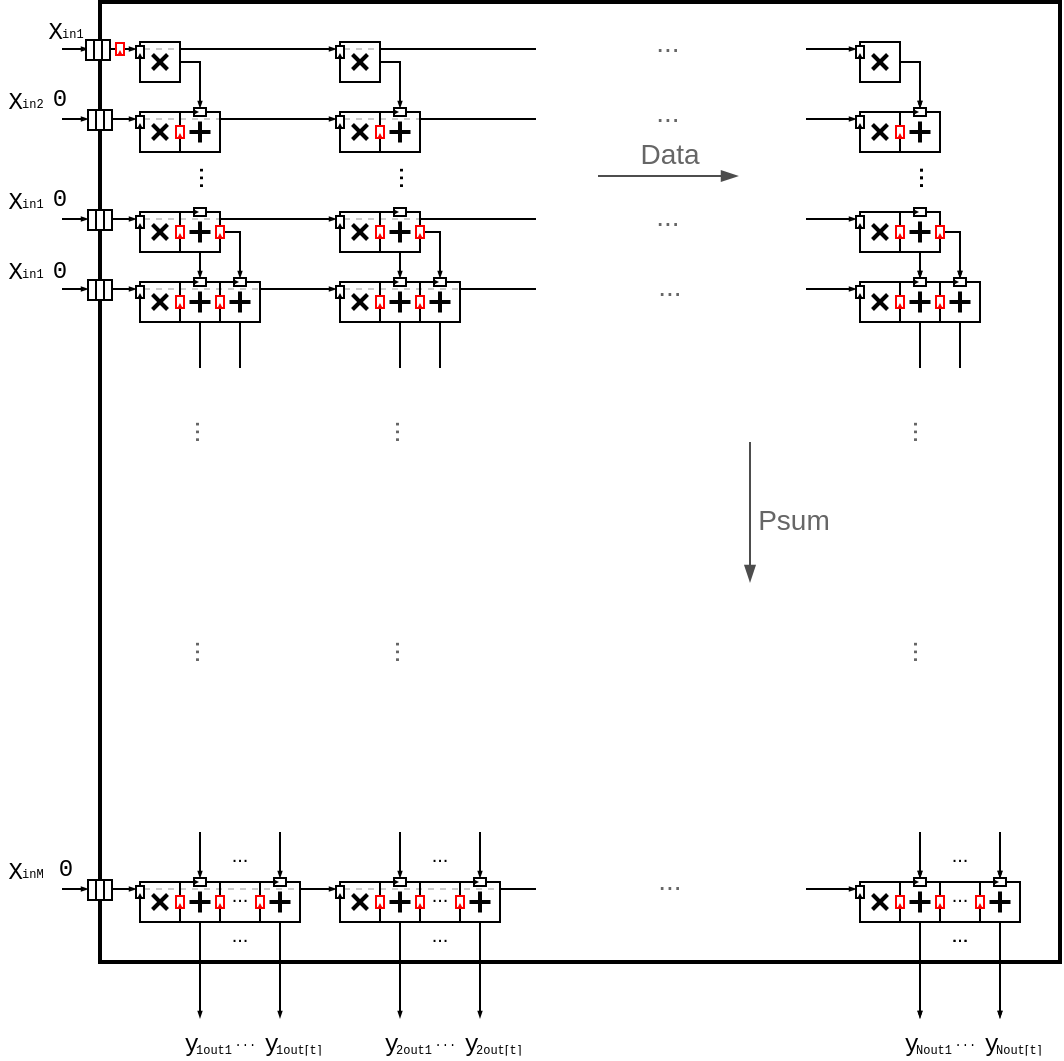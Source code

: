 <mxfile version="14.4.3" type="device"><diagram id="LCNBCKipqeRqRBiXeH6g" name="Page-1"><mxGraphModel dx="1759" dy="683" grid="1" gridSize="10" guides="1" tooltips="1" connect="1" arrows="1" fold="1" page="1" pageScale="1" pageWidth="827" pageHeight="1169" math="0" shadow="0"><root><mxCell id="0"/><mxCell id="1" parent="0"/><mxCell id="lKyrfktoTCkJfb3pM4zB-641" value="" style="whiteSpace=wrap;html=1;rounded=0;glass=0;sketch=0;fontFamily=Helvetica;fontSize=12;align=center;strokeWidth=2;" parent="1" vertex="1"><mxGeometry x="47" y="120" width="480" height="480" as="geometry"/></mxCell><mxCell id="1683GwTWyJIeB1gEoldr-16" value="" style="endArrow=blockThin;strokeWidth=1;endSize=1;endFill=1;entryX=0;entryY=0.5;entryDx=0;entryDy=0;html=1;" edge="1" parent="1"><mxGeometry x="27.0" y="101.5" width="50.0" height="50" as="geometry"><mxPoint x="28" y="143.5" as="sourcePoint"/><mxPoint x="41.0" y="143.5" as="targetPoint"/></mxGeometry></mxCell><mxCell id="lKyrfktoTCkJfb3pM4zB-677" value="" style="rounded=0;" parent="1" vertex="1"><mxGeometry x="67.0" y="175" width="20.0" height="20" as="geometry"/></mxCell><mxCell id="lKyrfktoTCkJfb3pM4zB-678" value="" style="rounded=0;" parent="1" vertex="1"><mxGeometry x="87.0" y="175" width="20.0" height="20" as="geometry"/></mxCell><mxCell id="lKyrfktoTCkJfb3pM4zB-679" value="" style="endArrow=none;strokeWidth=1;endSize=1;endFill=0;entryX=0;entryY=0.5;entryDx=0;entryDy=0;html=1;dashed=1;opacity=20;" parent="1" edge="1"><mxGeometry x="-1932.0" y="-1311.5" width="50.0" height="50" as="geometry"><mxPoint x="69" y="178.5" as="sourcePoint"/><mxPoint x="107" y="178.5" as="targetPoint"/></mxGeometry></mxCell><mxCell id="lKyrfktoTCkJfb3pM4zB-680" value="" style="group;container=0;" parent="1" vertex="1" connectable="0"><mxGeometry x="85.0" y="182" width="4.0" height="6" as="geometry"/></mxCell><mxCell id="lKyrfktoTCkJfb3pM4zB-681" value="" style="endArrow=none;fontSize=1;entryX=0.5;entryY=1;entryDx=0;entryDy=0;exitX=0.5;exitY=0;exitDx=0;exitDy=0;strokeWidth=2;html=1;" parent="1" edge="1"><mxGeometry x="56.75" y="180.5" width="37.5" height="37.5" as="geometry"><mxPoint x="80.75" y="181.25" as="sourcePoint"/><mxPoint x="73.25" y="188.75" as="targetPoint"/></mxGeometry></mxCell><mxCell id="lKyrfktoTCkJfb3pM4zB-682" value="" style="endArrow=none;fontSize=1;entryX=0;entryY=0.5;entryDx=0;entryDy=0;exitX=1;exitY=0.5;exitDx=0;exitDy=0;strokeWidth=2;html=1;" parent="1" edge="1"><mxGeometry x="56.75" y="180.5" width="37.5" height="37.5" as="geometry"><mxPoint x="80.75" y="188.75" as="sourcePoint"/><mxPoint x="73.25" y="181.25" as="targetPoint"/></mxGeometry></mxCell><mxCell id="lKyrfktoTCkJfb3pM4zB-683" value="" style="endArrow=none;fontSize=1;entryX=0.5;entryY=1;entryDx=0;entryDy=0;exitX=0.5;exitY=0;exitDx=0;exitDy=0;strokeWidth=2;html=1;" parent="1" edge="1"><mxGeometry x="87.25" y="177.5" width="37.5" height="37.5" as="geometry"><mxPoint x="97.0" y="179.75" as="sourcePoint"/><mxPoint x="97.0" y="190.25" as="targetPoint"/></mxGeometry></mxCell><mxCell id="lKyrfktoTCkJfb3pM4zB-684" value="" style="endArrow=none;fontSize=1;entryX=0;entryY=0.5;entryDx=0;entryDy=0;exitX=1;exitY=0.5;exitDx=0;exitDy=0;strokeWidth=2;html=1;" parent="1" edge="1"><mxGeometry x="87.25" y="177.5" width="37.5" height="37.5" as="geometry"><mxPoint x="102.25" y="185" as="sourcePoint"/><mxPoint x="91.75" y="185" as="targetPoint"/></mxGeometry></mxCell><mxCell id="lKyrfktoTCkJfb3pM4zB-685" value="" style="rounded=0;fontSize=1;align=left;strokeColor=#FF0000;" parent="1" vertex="1"><mxGeometry x="85.0" y="182" width="4.0" height="6" as="geometry"/></mxCell><mxCell id="lKyrfktoTCkJfb3pM4zB-686" value="" style="triangle;fontSize=1;align=left;rotation=90;direction=west;strokeColor=#FF0000;" parent="1" vertex="1"><mxGeometry x="86.3" y="186.6" width="1.4" height="1.4" as="geometry"/></mxCell><mxCell id="lKyrfktoTCkJfb3pM4zB-687" value="" style="rounded=0;fontSize=1;align=left;rotation=90;" parent="1" vertex="1"><mxGeometry x="95" y="172" width="4.0" height="6" as="geometry"/></mxCell><mxCell id="lKyrfktoTCkJfb3pM4zB-688" value="" style="triangle;fontSize=1;align=left;rotation=180;direction=west;" parent="1" vertex="1"><mxGeometry x="94" y="174.3" width="1.4" height="1.4" as="geometry"/></mxCell><mxCell id="lKyrfktoTCkJfb3pM4zB-689" value="" style="group;strokeColor=#000000;" parent="1" vertex="1" connectable="0"><mxGeometry x="65.0" y="177" width="4.0" height="6" as="geometry"/></mxCell><mxCell id="lKyrfktoTCkJfb3pM4zB-690" value="" style="rounded=0;fontSize=1;align=left;" parent="lKyrfktoTCkJfb3pM4zB-689" vertex="1"><mxGeometry width="4.0" height="6.0" as="geometry"/></mxCell><mxCell id="lKyrfktoTCkJfb3pM4zB-691" value="" style="triangle;fontSize=1;align=left;rotation=90;direction=west;" parent="lKyrfktoTCkJfb3pM4zB-689" vertex="1"><mxGeometry x="1.3" y="4.6" width="1.4" height="1.4" as="geometry"/></mxCell><mxCell id="lKyrfktoTCkJfb3pM4zB-692" value="" style="endArrow=blockThin;strokeWidth=1;endSize=1;endFill=1;entryX=0;entryY=0.5;entryDx=0;entryDy=0;html=1;" parent="1" edge="1"><mxGeometry x="51.0" y="136.5" width="50.0" height="50" as="geometry"><mxPoint x="52" y="178.5" as="sourcePoint"/><mxPoint x="65.0" y="178.5" as="targetPoint"/></mxGeometry></mxCell><mxCell id="lKyrfktoTCkJfb3pM4zB-693" value="" style="rounded=0;" parent="1" vertex="1"><mxGeometry x="67.0" y="140" width="20.0" height="20" as="geometry"/></mxCell><mxCell id="lKyrfktoTCkJfb3pM4zB-694" value="" style="endArrow=none;strokeWidth=1;endSize=1;endFill=0;entryX=0;entryY=0.5;entryDx=0;entryDy=0;html=1;dashed=1;opacity=20;" parent="1" edge="1"><mxGeometry x="-1932.0" y="-1346.5" width="50.0" height="50" as="geometry"><mxPoint x="69" y="143.5" as="sourcePoint"/><mxPoint x="87" y="143.5" as="targetPoint"/></mxGeometry></mxCell><mxCell id="lKyrfktoTCkJfb3pM4zB-695" value="" style="endArrow=none;fontSize=1;entryX=0.5;entryY=1;entryDx=0;entryDy=0;exitX=0.5;exitY=0;exitDx=0;exitDy=0;strokeWidth=2;html=1;" parent="1" edge="1"><mxGeometry x="56.75" y="145.5" width="37.5" height="37.5" as="geometry"><mxPoint x="80.75" y="146.25" as="sourcePoint"/><mxPoint x="73.25" y="153.75" as="targetPoint"/></mxGeometry></mxCell><mxCell id="lKyrfktoTCkJfb3pM4zB-696" value="" style="endArrow=none;fontSize=1;entryX=0;entryY=0.5;entryDx=0;entryDy=0;exitX=1;exitY=0.5;exitDx=0;exitDy=0;strokeWidth=2;html=1;" parent="1" edge="1"><mxGeometry x="56.75" y="145.5" width="37.5" height="37.5" as="geometry"><mxPoint x="80.75" y="153.75" as="sourcePoint"/><mxPoint x="73.25" y="146.25" as="targetPoint"/></mxGeometry></mxCell><mxCell id="lKyrfktoTCkJfb3pM4zB-697" value="" style="endArrow=blockThin;strokeWidth=1;endSize=1;endFill=1;exitX=1;exitY=0.5;exitDx=0;exitDy=0;entryX=0.5;entryY=0;entryDx=0;entryDy=0;rounded=0;html=1;" parent="1" edge="1"><mxGeometry x="77.0" y="160" width="50.0" height="50" as="geometry"><mxPoint x="87" y="150" as="sourcePoint"/><mxPoint x="97" y="173" as="targetPoint"/><Array as="points"><mxPoint x="97" y="150"/></Array></mxGeometry></mxCell><mxCell id="lKyrfktoTCkJfb3pM4zB-698" value="" style="group;strokeColor=#000000;" parent="1" vertex="1" connectable="0"><mxGeometry x="65.0" y="142" width="4.0" height="6" as="geometry"/></mxCell><mxCell id="lKyrfktoTCkJfb3pM4zB-699" value="" style="rounded=0;fontSize=1;align=left;" parent="lKyrfktoTCkJfb3pM4zB-698" vertex="1"><mxGeometry width="4.0" height="6.0" as="geometry"/></mxCell><mxCell id="lKyrfktoTCkJfb3pM4zB-700" value="" style="triangle;fontSize=1;align=left;rotation=90;direction=west;" parent="lKyrfktoTCkJfb3pM4zB-698" vertex="1"><mxGeometry x="1.3" y="4.6" width="1.4" height="1.4" as="geometry"/></mxCell><mxCell id="lKyrfktoTCkJfb3pM4zB-701" value="" style="endArrow=blockThin;strokeWidth=1;endSize=1;endFill=1;entryX=0;entryY=0.5;entryDx=0;entryDy=0;html=1;" parent="1" edge="1"><mxGeometry x="51.0" y="101.5" width="50.0" height="50" as="geometry"><mxPoint x="52" y="143.5" as="sourcePoint"/><mxPoint x="65.0" y="143.5" as="targetPoint"/></mxGeometry></mxCell><mxCell id="lKyrfktoTCkJfb3pM4zB-702" value="" style="group" parent="1" vertex="1" connectable="0"><mxGeometry x="55.0" y="140.5" width="4" height="6" as="geometry"/></mxCell><mxCell id="lKyrfktoTCkJfb3pM4zB-703" value="" style="rounded=0;fontSize=1;align=left;strokeColor=#FF0000;" parent="lKyrfktoTCkJfb3pM4zB-702" vertex="1"><mxGeometry width="4" height="6" as="geometry"/></mxCell><mxCell id="lKyrfktoTCkJfb3pM4zB-704" value="" style="triangle;fontSize=1;align=left;rotation=90;direction=west;strokeColor=#FF0000;" parent="lKyrfktoTCkJfb3pM4zB-702" vertex="1"><mxGeometry x="1.3" y="4.6" width="1.4" height="1.4" as="geometry"/></mxCell><mxCell id="lKyrfktoTCkJfb3pM4zB-711" value="&lt;font style=&quot;font-size: 14px;&quot; color=&quot;#000000&quot;&gt;...&lt;/font&gt;" style="text;html=1;strokeColor=none;fillColor=none;align=center;verticalAlign=middle;whiteSpace=wrap;rounded=0;fontFamily=Helvetica;fontSize=14;fontColor=#666666;opacity=80;rotation=90;" parent="1" vertex="1"><mxGeometry x="92" y="203" width="20" height="10" as="geometry"/></mxCell><mxCell id="lKyrfktoTCkJfb3pM4zB-712" value="" style="rounded=0;" parent="1" vertex="1"><mxGeometry x="67.0" y="225" width="20.0" height="20" as="geometry"/></mxCell><mxCell id="lKyrfktoTCkJfb3pM4zB-713" value="" style="rounded=0;" parent="1" vertex="1"><mxGeometry x="87.0" y="225" width="20.0" height="20" as="geometry"/></mxCell><mxCell id="lKyrfktoTCkJfb3pM4zB-714" value="" style="endArrow=none;strokeWidth=1;endSize=1;endFill=0;entryX=0;entryY=0.5;entryDx=0;entryDy=0;html=1;dashed=1;opacity=20;" parent="1" edge="1"><mxGeometry x="-1932.0" y="-1261.5" width="50.0" height="50" as="geometry"><mxPoint x="69" y="228.5" as="sourcePoint"/><mxPoint x="107" y="228.5" as="targetPoint"/></mxGeometry></mxCell><mxCell id="lKyrfktoTCkJfb3pM4zB-715" value="" style="endArrow=blockThin;strokeWidth=1;endSize=1;endFill=1;exitX=0.5;exitY=1;exitDx=0;exitDy=0;entryX=0.5;entryY=0;entryDx=0;entryDy=0;html=1;" parent="1" edge="1"><mxGeometry x="97" y="245" width="50.0" height="50" as="geometry"><mxPoint x="97.0" y="245" as="sourcePoint"/><mxPoint x="97.0" y="258" as="targetPoint"/></mxGeometry></mxCell><mxCell id="lKyrfktoTCkJfb3pM4zB-716" value="" style="group;container=0;" parent="1" vertex="1" connectable="0"><mxGeometry x="85.0" y="232" width="4.0" height="6" as="geometry"/></mxCell><mxCell id="lKyrfktoTCkJfb3pM4zB-717" value="" style="endArrow=none;fontSize=1;entryX=0.5;entryY=1;entryDx=0;entryDy=0;exitX=0.5;exitY=0;exitDx=0;exitDy=0;strokeWidth=2;html=1;" parent="1" edge="1"><mxGeometry x="56.75" y="230.5" width="37.5" height="37.5" as="geometry"><mxPoint x="80.75" y="231.25" as="sourcePoint"/><mxPoint x="73.25" y="238.75" as="targetPoint"/></mxGeometry></mxCell><mxCell id="lKyrfktoTCkJfb3pM4zB-718" value="" style="endArrow=none;fontSize=1;entryX=0;entryY=0.5;entryDx=0;entryDy=0;exitX=1;exitY=0.5;exitDx=0;exitDy=0;strokeWidth=2;html=1;" parent="1" edge="1"><mxGeometry x="56.75" y="230.5" width="37.5" height="37.5" as="geometry"><mxPoint x="80.75" y="238.75" as="sourcePoint"/><mxPoint x="73.25" y="231.25" as="targetPoint"/></mxGeometry></mxCell><mxCell id="lKyrfktoTCkJfb3pM4zB-719" value="" style="endArrow=none;fontSize=1;entryX=0.5;entryY=1;entryDx=0;entryDy=0;exitX=0.5;exitY=0;exitDx=0;exitDy=0;strokeWidth=2;html=1;" parent="1" edge="1"><mxGeometry x="87.25" y="227.5" width="37.5" height="37.5" as="geometry"><mxPoint x="97.0" y="229.75" as="sourcePoint"/><mxPoint x="97.0" y="240.25" as="targetPoint"/></mxGeometry></mxCell><mxCell id="lKyrfktoTCkJfb3pM4zB-720" value="" style="endArrow=none;fontSize=1;entryX=0;entryY=0.5;entryDx=0;entryDy=0;exitX=1;exitY=0.5;exitDx=0;exitDy=0;strokeWidth=2;html=1;" parent="1" edge="1"><mxGeometry x="87.25" y="227.5" width="37.5" height="37.5" as="geometry"><mxPoint x="102.25" y="235" as="sourcePoint"/><mxPoint x="91.75" y="235" as="targetPoint"/></mxGeometry></mxCell><mxCell id="lKyrfktoTCkJfb3pM4zB-721" value="" style="rounded=0;fontSize=1;align=left;strokeColor=#FF0000;" parent="1" vertex="1"><mxGeometry x="85.0" y="232" width="4.0" height="6" as="geometry"/></mxCell><mxCell id="lKyrfktoTCkJfb3pM4zB-722" value="" style="triangle;fontSize=1;align=left;rotation=90;direction=west;strokeColor=#FF0000;" parent="1" vertex="1"><mxGeometry x="86.3" y="236.6" width="1.4" height="1.4" as="geometry"/></mxCell><mxCell id="lKyrfktoTCkJfb3pM4zB-723" value="" style="rounded=0;fontSize=1;align=left;rotation=90;" parent="1" vertex="1"><mxGeometry x="95" y="222" width="4.0" height="6" as="geometry"/></mxCell><mxCell id="lKyrfktoTCkJfb3pM4zB-724" value="" style="triangle;fontSize=1;align=left;rotation=180;direction=west;" parent="1" vertex="1"><mxGeometry x="94" y="224.3" width="1.4" height="1.4" as="geometry"/></mxCell><mxCell id="lKyrfktoTCkJfb3pM4zB-725" value="" style="endArrow=blockThin;strokeWidth=1;endSize=1;endFill=1;exitX=1;exitY=0.5;exitDx=0;exitDy=0;entryX=0.5;entryY=0;entryDx=0;entryDy=0;rounded=0;html=1;" parent="1" edge="1"><mxGeometry x="97.0" y="245" width="50.0" height="50" as="geometry"><mxPoint x="109.0" y="235" as="sourcePoint"/><mxPoint x="117" y="258" as="targetPoint"/><Array as="points"><mxPoint x="117" y="235"/></Array></mxGeometry></mxCell><mxCell id="lKyrfktoTCkJfb3pM4zB-726" value="" style="group;strokeColor=#000000;" parent="1" vertex="1" connectable="0"><mxGeometry x="65.0" y="227" width="4.0" height="6" as="geometry"/></mxCell><mxCell id="lKyrfktoTCkJfb3pM4zB-727" value="" style="rounded=0;fontSize=1;align=left;" parent="lKyrfktoTCkJfb3pM4zB-726" vertex="1"><mxGeometry width="4.0" height="6.0" as="geometry"/></mxCell><mxCell id="lKyrfktoTCkJfb3pM4zB-728" value="" style="triangle;fontSize=1;align=left;rotation=90;direction=west;" parent="lKyrfktoTCkJfb3pM4zB-726" vertex="1"><mxGeometry x="1.3" y="4.6" width="1.4" height="1.4" as="geometry"/></mxCell><mxCell id="lKyrfktoTCkJfb3pM4zB-729" value="" style="endArrow=blockThin;strokeWidth=1;endSize=1;endFill=1;entryX=0;entryY=0.5;entryDx=0;entryDy=0;html=1;" parent="1" edge="1"><mxGeometry x="51.0" y="186.5" width="50.0" height="50" as="geometry"><mxPoint x="52" y="228.5" as="sourcePoint"/><mxPoint x="65.0" y="228.5" as="targetPoint"/></mxGeometry></mxCell><mxCell id="lKyrfktoTCkJfb3pM4zB-730" value="" style="group" parent="1" vertex="1" connectable="0"><mxGeometry x="105" y="232" width="4" height="6.0" as="geometry"/></mxCell><mxCell id="lKyrfktoTCkJfb3pM4zB-731" value="" style="rounded=0;fontSize=1;align=left;strokeColor=#FF0000;" parent="lKyrfktoTCkJfb3pM4zB-730" vertex="1"><mxGeometry width="4.0" height="6" as="geometry"/></mxCell><mxCell id="lKyrfktoTCkJfb3pM4zB-732" value="" style="triangle;fontSize=1;align=left;rotation=90;direction=west;strokeColor=#FF0000;" parent="lKyrfktoTCkJfb3pM4zB-730" vertex="1"><mxGeometry x="1.3" y="4.6" width="1.4" height="1.4" as="geometry"/></mxCell><mxCell id="lKyrfktoTCkJfb3pM4zB-733" value="" style="rounded=0;" parent="1" vertex="1"><mxGeometry x="67.0" y="260" width="20.0" height="20" as="geometry"/></mxCell><mxCell id="lKyrfktoTCkJfb3pM4zB-734" value="" style="rounded=0;" parent="1" vertex="1"><mxGeometry x="87.0" y="260" width="20.0" height="20" as="geometry"/></mxCell><mxCell id="lKyrfktoTCkJfb3pM4zB-735" value="" style="rounded=0;direction=south;" parent="1" vertex="1"><mxGeometry x="107" y="260" width="20" height="20.0" as="geometry"/></mxCell><mxCell id="lKyrfktoTCkJfb3pM4zB-736" value="" style="endArrow=none;strokeWidth=1;endSize=1;endFill=0;entryX=0;entryY=0.5;entryDx=0;entryDy=0;html=1;dashed=1;opacity=20;" parent="1" edge="1"><mxGeometry x="-1932.0" y="-1226.5" width="50.0" height="50" as="geometry"><mxPoint x="69" y="263.5" as="sourcePoint"/><mxPoint x="127" y="263.5" as="targetPoint"/></mxGeometry></mxCell><mxCell id="lKyrfktoTCkJfb3pM4zB-739" value="" style="group;container=0;" parent="1" vertex="1" connectable="0"><mxGeometry x="85.0" y="267" width="4.0" height="6" as="geometry"/></mxCell><mxCell id="lKyrfktoTCkJfb3pM4zB-740" value="" style="endArrow=none;fontSize=1;entryX=0.5;entryY=1;entryDx=0;entryDy=0;exitX=0.5;exitY=0;exitDx=0;exitDy=0;strokeWidth=2;html=1;" parent="1" edge="1"><mxGeometry x="56.75" y="265.5" width="37.5" height="37.5" as="geometry"><mxPoint x="80.75" y="266.25" as="sourcePoint"/><mxPoint x="73.25" y="273.75" as="targetPoint"/></mxGeometry></mxCell><mxCell id="lKyrfktoTCkJfb3pM4zB-741" value="" style="endArrow=none;fontSize=1;entryX=0;entryY=0.5;entryDx=0;entryDy=0;exitX=1;exitY=0.5;exitDx=0;exitDy=0;strokeWidth=2;html=1;" parent="1" edge="1"><mxGeometry x="56.75" y="265.5" width="37.5" height="37.5" as="geometry"><mxPoint x="80.75" y="273.75" as="sourcePoint"/><mxPoint x="73.25" y="266.25" as="targetPoint"/></mxGeometry></mxCell><mxCell id="lKyrfktoTCkJfb3pM4zB-742" value="" style="endArrow=none;fontSize=1;entryX=0.5;entryY=1;entryDx=0;entryDy=0;exitX=0.5;exitY=0;exitDx=0;exitDy=0;strokeWidth=2;html=1;" parent="1" edge="1"><mxGeometry x="87.25" y="262.5" width="37.5" height="37.5" as="geometry"><mxPoint x="97.0" y="264.75" as="sourcePoint"/><mxPoint x="97.0" y="275.25" as="targetPoint"/></mxGeometry></mxCell><mxCell id="lKyrfktoTCkJfb3pM4zB-743" value="" style="endArrow=none;fontSize=1;entryX=0;entryY=0.5;entryDx=0;entryDy=0;exitX=1;exitY=0.5;exitDx=0;exitDy=0;strokeWidth=2;html=1;" parent="1" edge="1"><mxGeometry x="87.25" y="262.5" width="37.5" height="37.5" as="geometry"><mxPoint x="102.25" y="270" as="sourcePoint"/><mxPoint x="91.75" y="270" as="targetPoint"/></mxGeometry></mxCell><mxCell id="lKyrfktoTCkJfb3pM4zB-744" value="" style="endArrow=none;fontSize=1;entryX=0.5;entryY=1;entryDx=0;entryDy=0;exitX=0.5;exitY=0;exitDx=0;exitDy=0;strokeWidth=2;html=1;" parent="1" edge="1"><mxGeometry x="107.25" y="262.5" width="37.5" height="37.5" as="geometry"><mxPoint x="117.0" y="264.75" as="sourcePoint"/><mxPoint x="117.0" y="275.25" as="targetPoint"/></mxGeometry></mxCell><mxCell id="lKyrfktoTCkJfb3pM4zB-745" value="" style="endArrow=none;fontSize=1;entryX=0;entryY=0.5;entryDx=0;entryDy=0;exitX=1;exitY=0.5;exitDx=0;exitDy=0;strokeWidth=2;html=1;" parent="1" edge="1"><mxGeometry x="107.25" y="262.5" width="37.5" height="37.5" as="geometry"><mxPoint x="122.25" y="270" as="sourcePoint"/><mxPoint x="111.75" y="270" as="targetPoint"/></mxGeometry></mxCell><mxCell id="lKyrfktoTCkJfb3pM4zB-746" value="" style="rounded=0;fontSize=1;align=left;rotation=90;" parent="1" vertex="1"><mxGeometry x="115" y="257" width="4.0" height="6" as="geometry"/></mxCell><mxCell id="lKyrfktoTCkJfb3pM4zB-747" value="" style="triangle;fontSize=1;align=left;rotation=180;direction=west;" parent="1" vertex="1"><mxGeometry x="114" y="259.3" width="1.4" height="1.4" as="geometry"/></mxCell><mxCell id="lKyrfktoTCkJfb3pM4zB-748" value="" style="rounded=0;fontSize=1;align=left;strokeColor=#FF0000;" parent="1" vertex="1"><mxGeometry x="105" y="267" width="4.0" height="6" as="geometry"/></mxCell><mxCell id="lKyrfktoTCkJfb3pM4zB-749" value="" style="triangle;fontSize=1;align=left;rotation=90;direction=west;strokeColor=#FF0000;" parent="1" vertex="1"><mxGeometry x="106.3" y="271.6" width="1.4" height="1.4" as="geometry"/></mxCell><mxCell id="lKyrfktoTCkJfb3pM4zB-750" value="" style="rounded=0;fontSize=1;align=left;strokeColor=#FF0000;" parent="1" vertex="1"><mxGeometry x="85.0" y="267" width="4.0" height="6" as="geometry"/></mxCell><mxCell id="lKyrfktoTCkJfb3pM4zB-751" value="" style="triangle;fontSize=1;align=left;rotation=90;direction=west;strokeColor=#FF0000;" parent="1" vertex="1"><mxGeometry x="86.3" y="271.6" width="1.4" height="1.4" as="geometry"/></mxCell><mxCell id="lKyrfktoTCkJfb3pM4zB-752" value="" style="rounded=0;fontSize=1;align=left;rotation=90;" parent="1" vertex="1"><mxGeometry x="95" y="257" width="4.0" height="6" as="geometry"/></mxCell><mxCell id="lKyrfktoTCkJfb3pM4zB-753" value="" style="triangle;fontSize=1;align=left;rotation=180;direction=west;" parent="1" vertex="1"><mxGeometry x="94" y="259.3" width="1.4" height="1.4" as="geometry"/></mxCell><mxCell id="lKyrfktoTCkJfb3pM4zB-754" value="" style="group;strokeColor=#000000;" parent="1" vertex="1" connectable="0"><mxGeometry x="65.0" y="262" width="4.0" height="6" as="geometry"/></mxCell><mxCell id="lKyrfktoTCkJfb3pM4zB-755" value="" style="rounded=0;fontSize=1;align=left;" parent="lKyrfktoTCkJfb3pM4zB-754" vertex="1"><mxGeometry width="4.0" height="6.0" as="geometry"/></mxCell><mxCell id="lKyrfktoTCkJfb3pM4zB-756" value="" style="triangle;fontSize=1;align=left;rotation=90;direction=west;" parent="lKyrfktoTCkJfb3pM4zB-754" vertex="1"><mxGeometry x="1.3" y="4.6" width="1.4" height="1.4" as="geometry"/></mxCell><mxCell id="lKyrfktoTCkJfb3pM4zB-757" value="" style="endArrow=blockThin;strokeWidth=1;endSize=1;endFill=1;entryX=0;entryY=0.5;entryDx=0;entryDy=0;html=1;" parent="1" edge="1"><mxGeometry x="51.0" y="221.5" width="50.0" height="50" as="geometry"><mxPoint x="52" y="263.5" as="sourcePoint"/><mxPoint x="65.0" y="263.5" as="targetPoint"/></mxGeometry></mxCell><mxCell id="lKyrfktoTCkJfb3pM4zB-801" value="" style="endArrow=blockThin;strokeWidth=1;endSize=1;endFill=1;entryX=0;entryY=0.5;entryDx=0;entryDy=0;html=1;" parent="1" edge="1"><mxGeometry x="311.0" y="136.5" width="50.0" height="50" as="geometry"><mxPoint x="400" y="178.5" as="sourcePoint"/><mxPoint x="425.0" y="178.5" as="targetPoint"/></mxGeometry></mxCell><mxCell id="lKyrfktoTCkJfb3pM4zB-808" value="" style="endArrow=blockThin;strokeWidth=1;endSize=1;endFill=1;entryX=0;entryY=0.5;entryDx=0;entryDy=0;html=1;" parent="1" edge="1"><mxGeometry x="311.0" y="101.5" width="50.0" height="50" as="geometry"><mxPoint x="400" y="143.5" as="sourcePoint"/><mxPoint x="425.0" y="143.5" as="targetPoint"/></mxGeometry></mxCell><mxCell id="lKyrfktoTCkJfb3pM4zB-831" value="" style="endArrow=blockThin;strokeWidth=1;endSize=1;endFill=1;entryX=0;entryY=0.5;entryDx=0;entryDy=0;html=1;" parent="1" edge="1"><mxGeometry x="311.0" y="186.5" width="50.0" height="50" as="geometry"><mxPoint x="400" y="228.5" as="sourcePoint"/><mxPoint x="425.0" y="228.5" as="targetPoint"/></mxGeometry></mxCell><mxCell id="lKyrfktoTCkJfb3pM4zB-857" value="" style="endArrow=blockThin;strokeWidth=1;endSize=1;endFill=1;entryX=0;entryY=0.5;entryDx=0;entryDy=0;html=1;" parent="1" edge="1"><mxGeometry x="311.0" y="221.5" width="50.0" height="50" as="geometry"><mxPoint x="400" y="263.5" as="sourcePoint"/><mxPoint x="425.0" y="263.5" as="targetPoint"/></mxGeometry></mxCell><mxCell id="lKyrfktoTCkJfb3pM4zB-868" value="" style="group" parent="1" vertex="1" connectable="0"><mxGeometry x="41" y="174" width="12" height="10" as="geometry"/></mxCell><mxCell id="lKyrfktoTCkJfb3pM4zB-869" value="" style="rounded=0;whiteSpace=wrap;html=1;glass=0;sketch=0;fontFamily=Helvetica;fontSize=14;align=center;" parent="lKyrfktoTCkJfb3pM4zB-868" vertex="1"><mxGeometry x="8" width="4" height="10" as="geometry"/></mxCell><mxCell id="lKyrfktoTCkJfb3pM4zB-870" value="" style="rounded=0;whiteSpace=wrap;html=1;glass=0;sketch=0;fontFamily=Helvetica;fontSize=14;align=center;" parent="lKyrfktoTCkJfb3pM4zB-868" vertex="1"><mxGeometry x="4" width="4" height="10" as="geometry"/></mxCell><mxCell id="lKyrfktoTCkJfb3pM4zB-871" value="" style="rounded=0;whiteSpace=wrap;html=1;glass=0;sketch=0;fontFamily=Helvetica;fontSize=14;align=center;" parent="lKyrfktoTCkJfb3pM4zB-868" vertex="1"><mxGeometry width="4" height="10" as="geometry"/></mxCell><mxCell id="lKyrfktoTCkJfb3pM4zB-872" value="" style="rounded=0;whiteSpace=wrap;html=1;glass=0;sketch=0;fontFamily=Helvetica;fontSize=14;align=center;" parent="1" vertex="1"><mxGeometry x="49" y="224" width="4" height="10" as="geometry"/></mxCell><mxCell id="lKyrfktoTCkJfb3pM4zB-873" value="" style="rounded=0;whiteSpace=wrap;html=1;glass=0;sketch=0;fontFamily=Helvetica;fontSize=14;align=center;" parent="1" vertex="1"><mxGeometry x="45" y="224" width="4" height="10" as="geometry"/></mxCell><mxCell id="lKyrfktoTCkJfb3pM4zB-874" value="" style="rounded=0;whiteSpace=wrap;html=1;glass=0;sketch=0;fontFamily=Helvetica;fontSize=14;align=center;" parent="1" vertex="1"><mxGeometry x="41" y="224" width="4" height="10" as="geometry"/></mxCell><mxCell id="lKyrfktoTCkJfb3pM4zB-875" value="" style="group" parent="1" vertex="1" connectable="0"><mxGeometry x="41" y="259" width="12" height="10" as="geometry"/></mxCell><mxCell id="lKyrfktoTCkJfb3pM4zB-876" value="" style="rounded=0;whiteSpace=wrap;html=1;glass=0;sketch=0;fontFamily=Helvetica;fontSize=14;align=center;" parent="lKyrfktoTCkJfb3pM4zB-875" vertex="1"><mxGeometry x="8" width="4" height="10" as="geometry"/></mxCell><mxCell id="lKyrfktoTCkJfb3pM4zB-877" value="" style="rounded=0;whiteSpace=wrap;html=1;glass=0;sketch=0;fontFamily=Helvetica;fontSize=14;align=center;" parent="lKyrfktoTCkJfb3pM4zB-875" vertex="1"><mxGeometry x="4" width="4" height="10" as="geometry"/></mxCell><mxCell id="lKyrfktoTCkJfb3pM4zB-878" value="" style="rounded=0;whiteSpace=wrap;html=1;glass=0;sketch=0;fontFamily=Helvetica;fontSize=14;align=center;" parent="lKyrfktoTCkJfb3pM4zB-875" vertex="1"><mxGeometry width="4" height="10" as="geometry"/></mxCell><mxCell id="lKyrfktoTCkJfb3pM4zB-879" value="" style="group" parent="1" vertex="1" connectable="0"><mxGeometry x="40" y="139" width="12" height="10" as="geometry"/></mxCell><mxCell id="lKyrfktoTCkJfb3pM4zB-880" value="" style="rounded=0;whiteSpace=wrap;html=1;glass=0;sketch=0;fontFamily=Helvetica;fontSize=14;align=center;" parent="lKyrfktoTCkJfb3pM4zB-879" vertex="1"><mxGeometry x="8" width="4" height="10" as="geometry"/></mxCell><mxCell id="lKyrfktoTCkJfb3pM4zB-881" value="" style="rounded=0;whiteSpace=wrap;html=1;glass=0;sketch=0;fontFamily=Helvetica;fontSize=14;align=center;" parent="lKyrfktoTCkJfb3pM4zB-879" vertex="1"><mxGeometry x="4" width="4" height="10" as="geometry"/></mxCell><mxCell id="lKyrfktoTCkJfb3pM4zB-882" value="" style="rounded=0;whiteSpace=wrap;html=1;glass=0;sketch=0;fontFamily=Helvetica;fontSize=14;align=center;" parent="lKyrfktoTCkJfb3pM4zB-879" vertex="1"><mxGeometry width="4" height="10" as="geometry"/></mxCell><mxCell id="1683GwTWyJIeB1gEoldr-1" value="" style="group" vertex="1" connectable="0" parent="1"><mxGeometry x="17" y="129" width="20" height="10" as="geometry"/></mxCell><mxCell id="1683GwTWyJIeB1gEoldr-371" value="" style="group" vertex="1" connectable="0" parent="1683GwTWyJIeB1gEoldr-1"><mxGeometry x="2" width="16.364" height="10" as="geometry"/></mxCell><mxCell id="1683GwTWyJIeB1gEoldr-2" value="X" style="text;align=center;verticalAlign=middle;rounded=0;fontFamily=Courier New;" vertex="1" parent="1683GwTWyJIeB1gEoldr-371"><mxGeometry width="11.818" height="9.091" as="geometry"/></mxCell><mxCell id="1683GwTWyJIeB1gEoldr-3" value="in1" style="text;html=1;strokeColor=none;fillColor=none;align=left;verticalAlign=middle;whiteSpace=wrap;rounded=0;fontFamily=Courier New;fontSize=6;fontColor=#000000;" vertex="1" parent="1683GwTWyJIeB1gEoldr-371"><mxGeometry x="7.273" y="3.636" width="9.091" height="6.364" as="geometry"/></mxCell><mxCell id="1683GwTWyJIeB1gEoldr-15" value="" style="endArrow=blockThin;strokeWidth=1;endSize=1;endFill=1;entryX=0;entryY=0.5;entryDx=0;entryDy=0;html=1;" edge="1" parent="1"><mxGeometry x="27.0" y="136.5" width="50.0" height="50" as="geometry"><mxPoint x="28" y="178.5" as="sourcePoint"/><mxPoint x="41.0" y="178.5" as="targetPoint"/></mxGeometry></mxCell><mxCell id="1683GwTWyJIeB1gEoldr-17" value="" style="endArrow=blockThin;strokeWidth=1;endSize=1;endFill=1;entryX=0;entryY=0.5;entryDx=0;entryDy=0;html=1;" edge="1" parent="1"><mxGeometry x="27.0" y="186.5" width="50.0" height="50" as="geometry"><mxPoint x="28" y="228.5" as="sourcePoint"/><mxPoint x="41.0" y="228.5" as="targetPoint"/></mxGeometry></mxCell><mxCell id="1683GwTWyJIeB1gEoldr-18" value="" style="endArrow=blockThin;strokeWidth=1;endSize=1;endFill=1;entryX=0;entryY=0.5;entryDx=0;entryDy=0;html=1;" edge="1" parent="1"><mxGeometry x="27.0" y="221.5" width="50.0" height="50" as="geometry"><mxPoint x="28" y="263.5" as="sourcePoint"/><mxPoint x="41.0" y="263.5" as="targetPoint"/></mxGeometry></mxCell><mxCell id="1683GwTWyJIeB1gEoldr-189" value="" style="rounded=0;" vertex="1" parent="1"><mxGeometry x="167.0" y="175" width="20.0" height="20" as="geometry"/></mxCell><mxCell id="1683GwTWyJIeB1gEoldr-190" value="" style="rounded=0;" vertex="1" parent="1"><mxGeometry x="187.0" y="175" width="20.0" height="20" as="geometry"/></mxCell><mxCell id="1683GwTWyJIeB1gEoldr-191" value="" style="endArrow=none;strokeWidth=1;endSize=1;endFill=0;entryX=0;entryY=0.5;entryDx=0;entryDy=0;html=1;dashed=1;opacity=20;" edge="1" parent="1"><mxGeometry x="-1832.0" y="-1311.5" width="50.0" height="50" as="geometry"><mxPoint x="169" y="178.5" as="sourcePoint"/><mxPoint x="207" y="178.5" as="targetPoint"/></mxGeometry></mxCell><mxCell id="1683GwTWyJIeB1gEoldr-192" value="" style="group;container=0;" vertex="1" connectable="0" parent="1"><mxGeometry x="185.0" y="182" width="4.0" height="6" as="geometry"/></mxCell><mxCell id="1683GwTWyJIeB1gEoldr-193" value="" style="endArrow=none;fontSize=1;entryX=0.5;entryY=1;entryDx=0;entryDy=0;exitX=0.5;exitY=0;exitDx=0;exitDy=0;strokeWidth=2;html=1;" edge="1" parent="1"><mxGeometry x="156.75" y="180.5" width="37.5" height="37.5" as="geometry"><mxPoint x="180.75" y="181.25" as="sourcePoint"/><mxPoint x="173.25" y="188.75" as="targetPoint"/></mxGeometry></mxCell><mxCell id="1683GwTWyJIeB1gEoldr-194" value="" style="endArrow=none;fontSize=1;entryX=0;entryY=0.5;entryDx=0;entryDy=0;exitX=1;exitY=0.5;exitDx=0;exitDy=0;strokeWidth=2;html=1;" edge="1" parent="1"><mxGeometry x="156.75" y="180.5" width="37.5" height="37.5" as="geometry"><mxPoint x="180.75" y="188.75" as="sourcePoint"/><mxPoint x="173.25" y="181.25" as="targetPoint"/></mxGeometry></mxCell><mxCell id="1683GwTWyJIeB1gEoldr-195" value="" style="endArrow=none;fontSize=1;entryX=0.5;entryY=1;entryDx=0;entryDy=0;exitX=0.5;exitY=0;exitDx=0;exitDy=0;strokeWidth=2;html=1;" edge="1" parent="1"><mxGeometry x="187.25" y="177.5" width="37.5" height="37.5" as="geometry"><mxPoint x="197.0" y="179.75" as="sourcePoint"/><mxPoint x="197.0" y="190.25" as="targetPoint"/></mxGeometry></mxCell><mxCell id="1683GwTWyJIeB1gEoldr-196" value="" style="endArrow=none;fontSize=1;entryX=0;entryY=0.5;entryDx=0;entryDy=0;exitX=1;exitY=0.5;exitDx=0;exitDy=0;strokeWidth=2;html=1;" edge="1" parent="1"><mxGeometry x="187.25" y="177.5" width="37.5" height="37.5" as="geometry"><mxPoint x="202.25" y="185" as="sourcePoint"/><mxPoint x="191.75" y="185" as="targetPoint"/></mxGeometry></mxCell><mxCell id="1683GwTWyJIeB1gEoldr-197" value="" style="rounded=0;fontSize=1;align=left;strokeColor=#FF0000;" vertex="1" parent="1"><mxGeometry x="185.0" y="182" width="4.0" height="6" as="geometry"/></mxCell><mxCell id="1683GwTWyJIeB1gEoldr-198" value="" style="triangle;fontSize=1;align=left;rotation=90;direction=west;strokeColor=#FF0000;" vertex="1" parent="1"><mxGeometry x="186.3" y="186.6" width="1.4" height="1.4" as="geometry"/></mxCell><mxCell id="1683GwTWyJIeB1gEoldr-199" value="" style="rounded=0;fontSize=1;align=left;rotation=90;" vertex="1" parent="1"><mxGeometry x="195" y="172" width="4.0" height="6" as="geometry"/></mxCell><mxCell id="1683GwTWyJIeB1gEoldr-200" value="" style="triangle;fontSize=1;align=left;rotation=180;direction=west;" vertex="1" parent="1"><mxGeometry x="194" y="174.3" width="1.4" height="1.4" as="geometry"/></mxCell><mxCell id="1683GwTWyJIeB1gEoldr-201" value="" style="group;strokeColor=#000000;" vertex="1" connectable="0" parent="1"><mxGeometry x="165.0" y="177" width="4.0" height="6" as="geometry"/></mxCell><mxCell id="1683GwTWyJIeB1gEoldr-202" value="" style="rounded=0;fontSize=1;align=left;" vertex="1" parent="1683GwTWyJIeB1gEoldr-201"><mxGeometry width="4.0" height="6.0" as="geometry"/></mxCell><mxCell id="1683GwTWyJIeB1gEoldr-203" value="" style="triangle;fontSize=1;align=left;rotation=90;direction=west;" vertex="1" parent="1683GwTWyJIeB1gEoldr-201"><mxGeometry x="1.3" y="4.6" width="1.4" height="1.4" as="geometry"/></mxCell><mxCell id="1683GwTWyJIeB1gEoldr-204" value="" style="endArrow=blockThin;strokeWidth=1;endSize=1;endFill=1;entryX=0;entryY=0.5;entryDx=0;entryDy=0;html=1;" edge="1" parent="1"><mxGeometry x="151.0" y="136.5" width="50.0" height="50" as="geometry"><mxPoint x="107" y="178.5" as="sourcePoint"/><mxPoint x="165.0" y="178.5" as="targetPoint"/></mxGeometry></mxCell><mxCell id="1683GwTWyJIeB1gEoldr-205" value="" style="rounded=0;" vertex="1" parent="1"><mxGeometry x="167.0" y="140" width="20.0" height="20" as="geometry"/></mxCell><mxCell id="1683GwTWyJIeB1gEoldr-206" value="" style="endArrow=none;strokeWidth=1;endSize=1;endFill=0;entryX=0;entryY=0.5;entryDx=0;entryDy=0;html=1;dashed=1;opacity=20;" edge="1" parent="1"><mxGeometry x="-1832.0" y="-1346.5" width="50.0" height="50" as="geometry"><mxPoint x="169" y="143.5" as="sourcePoint"/><mxPoint x="187" y="143.5" as="targetPoint"/></mxGeometry></mxCell><mxCell id="1683GwTWyJIeB1gEoldr-207" value="" style="endArrow=none;fontSize=1;entryX=0.5;entryY=1;entryDx=0;entryDy=0;exitX=0.5;exitY=0;exitDx=0;exitDy=0;strokeWidth=2;html=1;" edge="1" parent="1"><mxGeometry x="156.75" y="145.5" width="37.5" height="37.5" as="geometry"><mxPoint x="180.75" y="146.25" as="sourcePoint"/><mxPoint x="173.25" y="153.75" as="targetPoint"/></mxGeometry></mxCell><mxCell id="1683GwTWyJIeB1gEoldr-208" value="" style="endArrow=none;fontSize=1;entryX=0;entryY=0.5;entryDx=0;entryDy=0;exitX=1;exitY=0.5;exitDx=0;exitDy=0;strokeWidth=2;html=1;" edge="1" parent="1"><mxGeometry x="156.75" y="145.5" width="37.5" height="37.5" as="geometry"><mxPoint x="180.75" y="153.75" as="sourcePoint"/><mxPoint x="173.25" y="146.25" as="targetPoint"/></mxGeometry></mxCell><mxCell id="1683GwTWyJIeB1gEoldr-209" value="" style="endArrow=blockThin;strokeWidth=1;endSize=1;endFill=1;exitX=1;exitY=0.5;exitDx=0;exitDy=0;entryX=0.5;entryY=0;entryDx=0;entryDy=0;rounded=0;html=1;" edge="1" parent="1"><mxGeometry x="177.0" y="160" width="50.0" height="50" as="geometry"><mxPoint x="187" y="150" as="sourcePoint"/><mxPoint x="197" y="173" as="targetPoint"/><Array as="points"><mxPoint x="197" y="150"/></Array></mxGeometry></mxCell><mxCell id="1683GwTWyJIeB1gEoldr-210" value="" style="group;strokeColor=#000000;" vertex="1" connectable="0" parent="1"><mxGeometry x="165.0" y="142" width="4.0" height="6" as="geometry"/></mxCell><mxCell id="1683GwTWyJIeB1gEoldr-211" value="" style="rounded=0;fontSize=1;align=left;" vertex="1" parent="1683GwTWyJIeB1gEoldr-210"><mxGeometry width="4.0" height="6.0" as="geometry"/></mxCell><mxCell id="1683GwTWyJIeB1gEoldr-212" value="" style="triangle;fontSize=1;align=left;rotation=90;direction=west;" vertex="1" parent="1683GwTWyJIeB1gEoldr-210"><mxGeometry x="1.3" y="4.6" width="1.4" height="1.4" as="geometry"/></mxCell><mxCell id="1683GwTWyJIeB1gEoldr-213" value="" style="endArrow=blockThin;strokeWidth=1;endSize=1;endFill=1;entryX=0;entryY=0.5;entryDx=0;entryDy=0;html=1;" edge="1" parent="1"><mxGeometry x="151.0" y="101.5" width="50.0" height="50" as="geometry"><mxPoint x="87" y="143.5" as="sourcePoint"/><mxPoint x="165.0" y="143.5" as="targetPoint"/></mxGeometry></mxCell><mxCell id="1683GwTWyJIeB1gEoldr-217" value="&lt;font style=&quot;font-size: 14px;&quot; color=&quot;#000000&quot;&gt;...&lt;/font&gt;" style="text;html=1;strokeColor=none;fillColor=none;align=center;verticalAlign=middle;whiteSpace=wrap;rounded=0;fontFamily=Helvetica;fontSize=14;fontColor=#666666;opacity=80;rotation=90;" vertex="1" parent="1"><mxGeometry x="192" y="203" width="20" height="10" as="geometry"/></mxCell><mxCell id="1683GwTWyJIeB1gEoldr-218" value="" style="rounded=0;" vertex="1" parent="1"><mxGeometry x="167.0" y="225" width="20.0" height="20" as="geometry"/></mxCell><mxCell id="1683GwTWyJIeB1gEoldr-219" value="" style="rounded=0;" vertex="1" parent="1"><mxGeometry x="187.0" y="225" width="20.0" height="20" as="geometry"/></mxCell><mxCell id="1683GwTWyJIeB1gEoldr-220" value="" style="endArrow=none;strokeWidth=1;endSize=1;endFill=0;entryX=0;entryY=0.5;entryDx=0;entryDy=0;html=1;dashed=1;opacity=20;" edge="1" parent="1"><mxGeometry x="-1832.0" y="-1261.5" width="50.0" height="50" as="geometry"><mxPoint x="169" y="228.5" as="sourcePoint"/><mxPoint x="207" y="228.5" as="targetPoint"/></mxGeometry></mxCell><mxCell id="1683GwTWyJIeB1gEoldr-221" value="" style="endArrow=blockThin;strokeWidth=1;endSize=1;endFill=1;exitX=0.5;exitY=1;exitDx=0;exitDy=0;entryX=0.5;entryY=0;entryDx=0;entryDy=0;html=1;" edge="1" parent="1"><mxGeometry x="197" y="245" width="50.0" height="50" as="geometry"><mxPoint x="197.0" y="245" as="sourcePoint"/><mxPoint x="197.0" y="258" as="targetPoint"/></mxGeometry></mxCell><mxCell id="1683GwTWyJIeB1gEoldr-222" value="" style="group;container=0;" vertex="1" connectable="0" parent="1"><mxGeometry x="185.0" y="232" width="4.0" height="6" as="geometry"/></mxCell><mxCell id="1683GwTWyJIeB1gEoldr-223" value="" style="endArrow=none;fontSize=1;entryX=0.5;entryY=1;entryDx=0;entryDy=0;exitX=0.5;exitY=0;exitDx=0;exitDy=0;strokeWidth=2;html=1;" edge="1" parent="1"><mxGeometry x="156.75" y="230.5" width="37.5" height="37.5" as="geometry"><mxPoint x="180.75" y="231.25" as="sourcePoint"/><mxPoint x="173.25" y="238.75" as="targetPoint"/></mxGeometry></mxCell><mxCell id="1683GwTWyJIeB1gEoldr-224" value="" style="endArrow=none;fontSize=1;entryX=0;entryY=0.5;entryDx=0;entryDy=0;exitX=1;exitY=0.5;exitDx=0;exitDy=0;strokeWidth=2;html=1;" edge="1" parent="1"><mxGeometry x="156.75" y="230.5" width="37.5" height="37.5" as="geometry"><mxPoint x="180.75" y="238.75" as="sourcePoint"/><mxPoint x="173.25" y="231.25" as="targetPoint"/></mxGeometry></mxCell><mxCell id="1683GwTWyJIeB1gEoldr-225" value="" style="endArrow=none;fontSize=1;entryX=0.5;entryY=1;entryDx=0;entryDy=0;exitX=0.5;exitY=0;exitDx=0;exitDy=0;strokeWidth=2;html=1;" edge="1" parent="1"><mxGeometry x="187.25" y="227.5" width="37.5" height="37.5" as="geometry"><mxPoint x="197.0" y="229.75" as="sourcePoint"/><mxPoint x="197.0" y="240.25" as="targetPoint"/></mxGeometry></mxCell><mxCell id="1683GwTWyJIeB1gEoldr-226" value="" style="endArrow=none;fontSize=1;entryX=0;entryY=0.5;entryDx=0;entryDy=0;exitX=1;exitY=0.5;exitDx=0;exitDy=0;strokeWidth=2;html=1;" edge="1" parent="1"><mxGeometry x="187.25" y="227.5" width="37.5" height="37.5" as="geometry"><mxPoint x="202.25" y="235" as="sourcePoint"/><mxPoint x="191.75" y="235" as="targetPoint"/></mxGeometry></mxCell><mxCell id="1683GwTWyJIeB1gEoldr-227" value="" style="rounded=0;fontSize=1;align=left;strokeColor=#FF0000;" vertex="1" parent="1"><mxGeometry x="185.0" y="232" width="4.0" height="6" as="geometry"/></mxCell><mxCell id="1683GwTWyJIeB1gEoldr-228" value="" style="triangle;fontSize=1;align=left;rotation=90;direction=west;strokeColor=#FF0000;" vertex="1" parent="1"><mxGeometry x="186.3" y="236.6" width="1.4" height="1.4" as="geometry"/></mxCell><mxCell id="1683GwTWyJIeB1gEoldr-229" value="" style="rounded=0;fontSize=1;align=left;rotation=90;" vertex="1" parent="1"><mxGeometry x="195" y="222" width="4.0" height="6" as="geometry"/></mxCell><mxCell id="1683GwTWyJIeB1gEoldr-230" value="" style="triangle;fontSize=1;align=left;rotation=180;direction=west;" vertex="1" parent="1"><mxGeometry x="194" y="224.3" width="1.4" height="1.4" as="geometry"/></mxCell><mxCell id="1683GwTWyJIeB1gEoldr-231" value="" style="endArrow=blockThin;strokeWidth=1;endSize=1;endFill=1;exitX=1;exitY=0.5;exitDx=0;exitDy=0;entryX=0.5;entryY=0;entryDx=0;entryDy=0;rounded=0;html=1;" edge="1" parent="1"><mxGeometry x="197.0" y="245" width="50.0" height="50" as="geometry"><mxPoint x="209.0" y="235" as="sourcePoint"/><mxPoint x="217" y="258" as="targetPoint"/><Array as="points"><mxPoint x="217" y="235"/></Array></mxGeometry></mxCell><mxCell id="1683GwTWyJIeB1gEoldr-232" value="" style="group;strokeColor=#000000;" vertex="1" connectable="0" parent="1"><mxGeometry x="165.0" y="227" width="4.0" height="6" as="geometry"/></mxCell><mxCell id="1683GwTWyJIeB1gEoldr-233" value="" style="rounded=0;fontSize=1;align=left;" vertex="1" parent="1683GwTWyJIeB1gEoldr-232"><mxGeometry width="4.0" height="6.0" as="geometry"/></mxCell><mxCell id="1683GwTWyJIeB1gEoldr-234" value="" style="triangle;fontSize=1;align=left;rotation=90;direction=west;" vertex="1" parent="1683GwTWyJIeB1gEoldr-232"><mxGeometry x="1.3" y="4.6" width="1.4" height="1.4" as="geometry"/></mxCell><mxCell id="1683GwTWyJIeB1gEoldr-235" value="" style="endArrow=blockThin;strokeWidth=1;endSize=1;endFill=1;entryX=0;entryY=0.5;entryDx=0;entryDy=0;html=1;" edge="1" parent="1"><mxGeometry x="151.0" y="186.5" width="50.0" height="50" as="geometry"><mxPoint x="107" y="228.5" as="sourcePoint"/><mxPoint x="165.0" y="228.5" as="targetPoint"/></mxGeometry></mxCell><mxCell id="1683GwTWyJIeB1gEoldr-236" value="" style="group" vertex="1" connectable="0" parent="1"><mxGeometry x="205" y="232" width="4" height="6.0" as="geometry"/></mxCell><mxCell id="1683GwTWyJIeB1gEoldr-237" value="" style="rounded=0;fontSize=1;align=left;strokeColor=#FF0000;" vertex="1" parent="1683GwTWyJIeB1gEoldr-236"><mxGeometry width="4.0" height="6" as="geometry"/></mxCell><mxCell id="1683GwTWyJIeB1gEoldr-238" value="" style="triangle;fontSize=1;align=left;rotation=90;direction=west;strokeColor=#FF0000;" vertex="1" parent="1683GwTWyJIeB1gEoldr-236"><mxGeometry x="1.3" y="4.6" width="1.4" height="1.4" as="geometry"/></mxCell><mxCell id="1683GwTWyJIeB1gEoldr-239" value="" style="rounded=0;" vertex="1" parent="1"><mxGeometry x="167.0" y="260" width="20.0" height="20" as="geometry"/></mxCell><mxCell id="1683GwTWyJIeB1gEoldr-240" value="" style="rounded=0;" vertex="1" parent="1"><mxGeometry x="187.0" y="260" width="20.0" height="20" as="geometry"/></mxCell><mxCell id="1683GwTWyJIeB1gEoldr-241" value="" style="rounded=0;direction=south;" vertex="1" parent="1"><mxGeometry x="207" y="260" width="20" height="20.0" as="geometry"/></mxCell><mxCell id="1683GwTWyJIeB1gEoldr-242" value="" style="endArrow=none;strokeWidth=1;endSize=1;endFill=0;entryX=0;entryY=0.5;entryDx=0;entryDy=0;html=1;dashed=1;opacity=20;" edge="1" parent="1"><mxGeometry x="-1832.0" y="-1226.5" width="50.0" height="50" as="geometry"><mxPoint x="169" y="263.5" as="sourcePoint"/><mxPoint x="227" y="263.5" as="targetPoint"/></mxGeometry></mxCell><mxCell id="1683GwTWyJIeB1gEoldr-245" value="" style="group;container=0;" vertex="1" connectable="0" parent="1"><mxGeometry x="185.0" y="267" width="4.0" height="6" as="geometry"/></mxCell><mxCell id="1683GwTWyJIeB1gEoldr-246" value="" style="endArrow=none;fontSize=1;entryX=0.5;entryY=1;entryDx=0;entryDy=0;exitX=0.5;exitY=0;exitDx=0;exitDy=0;strokeWidth=2;html=1;" edge="1" parent="1"><mxGeometry x="156.75" y="265.5" width="37.5" height="37.5" as="geometry"><mxPoint x="180.75" y="266.25" as="sourcePoint"/><mxPoint x="173.25" y="273.75" as="targetPoint"/></mxGeometry></mxCell><mxCell id="1683GwTWyJIeB1gEoldr-247" value="" style="endArrow=none;fontSize=1;entryX=0;entryY=0.5;entryDx=0;entryDy=0;exitX=1;exitY=0.5;exitDx=0;exitDy=0;strokeWidth=2;html=1;" edge="1" parent="1"><mxGeometry x="156.75" y="265.5" width="37.5" height="37.5" as="geometry"><mxPoint x="180.75" y="273.75" as="sourcePoint"/><mxPoint x="173.25" y="266.25" as="targetPoint"/></mxGeometry></mxCell><mxCell id="1683GwTWyJIeB1gEoldr-248" value="" style="endArrow=none;fontSize=1;entryX=0.5;entryY=1;entryDx=0;entryDy=0;exitX=0.5;exitY=0;exitDx=0;exitDy=0;strokeWidth=2;html=1;" edge="1" parent="1"><mxGeometry x="187.25" y="262.5" width="37.5" height="37.5" as="geometry"><mxPoint x="197.0" y="264.75" as="sourcePoint"/><mxPoint x="197.0" y="275.25" as="targetPoint"/></mxGeometry></mxCell><mxCell id="1683GwTWyJIeB1gEoldr-249" value="" style="endArrow=none;fontSize=1;entryX=0;entryY=0.5;entryDx=0;entryDy=0;exitX=1;exitY=0.5;exitDx=0;exitDy=0;strokeWidth=2;html=1;" edge="1" parent="1"><mxGeometry x="187.25" y="262.5" width="37.5" height="37.5" as="geometry"><mxPoint x="202.25" y="270" as="sourcePoint"/><mxPoint x="191.75" y="270" as="targetPoint"/></mxGeometry></mxCell><mxCell id="1683GwTWyJIeB1gEoldr-250" value="" style="endArrow=none;fontSize=1;entryX=0.5;entryY=1;entryDx=0;entryDy=0;exitX=0.5;exitY=0;exitDx=0;exitDy=0;strokeWidth=2;html=1;" edge="1" parent="1"><mxGeometry x="207.25" y="262.5" width="37.5" height="37.5" as="geometry"><mxPoint x="217.0" y="264.75" as="sourcePoint"/><mxPoint x="217.0" y="275.25" as="targetPoint"/></mxGeometry></mxCell><mxCell id="1683GwTWyJIeB1gEoldr-251" value="" style="endArrow=none;fontSize=1;entryX=0;entryY=0.5;entryDx=0;entryDy=0;exitX=1;exitY=0.5;exitDx=0;exitDy=0;strokeWidth=2;html=1;" edge="1" parent="1"><mxGeometry x="207.25" y="262.5" width="37.5" height="37.5" as="geometry"><mxPoint x="222.25" y="270" as="sourcePoint"/><mxPoint x="211.75" y="270" as="targetPoint"/></mxGeometry></mxCell><mxCell id="1683GwTWyJIeB1gEoldr-252" value="" style="rounded=0;fontSize=1;align=left;rotation=90;" vertex="1" parent="1"><mxGeometry x="215" y="257" width="4.0" height="6" as="geometry"/></mxCell><mxCell id="1683GwTWyJIeB1gEoldr-253" value="" style="triangle;fontSize=1;align=left;rotation=180;direction=west;" vertex="1" parent="1"><mxGeometry x="214" y="259.3" width="1.4" height="1.4" as="geometry"/></mxCell><mxCell id="1683GwTWyJIeB1gEoldr-254" value="" style="rounded=0;fontSize=1;align=left;strokeColor=#FF0000;" vertex="1" parent="1"><mxGeometry x="205" y="267" width="4.0" height="6" as="geometry"/></mxCell><mxCell id="1683GwTWyJIeB1gEoldr-255" value="" style="triangle;fontSize=1;align=left;rotation=90;direction=west;strokeColor=#FF0000;" vertex="1" parent="1"><mxGeometry x="206.3" y="271.6" width="1.4" height="1.4" as="geometry"/></mxCell><mxCell id="1683GwTWyJIeB1gEoldr-256" value="" style="rounded=0;fontSize=1;align=left;strokeColor=#FF0000;" vertex="1" parent="1"><mxGeometry x="185.0" y="267" width="4.0" height="6" as="geometry"/></mxCell><mxCell id="1683GwTWyJIeB1gEoldr-257" value="" style="triangle;fontSize=1;align=left;rotation=90;direction=west;strokeColor=#FF0000;" vertex="1" parent="1"><mxGeometry x="186.3" y="271.6" width="1.4" height="1.4" as="geometry"/></mxCell><mxCell id="1683GwTWyJIeB1gEoldr-258" value="" style="rounded=0;fontSize=1;align=left;rotation=90;" vertex="1" parent="1"><mxGeometry x="195" y="257" width="4.0" height="6" as="geometry"/></mxCell><mxCell id="1683GwTWyJIeB1gEoldr-259" value="" style="triangle;fontSize=1;align=left;rotation=180;direction=west;" vertex="1" parent="1"><mxGeometry x="194" y="259.3" width="1.4" height="1.4" as="geometry"/></mxCell><mxCell id="1683GwTWyJIeB1gEoldr-260" value="" style="group;strokeColor=#000000;" vertex="1" connectable="0" parent="1"><mxGeometry x="165.0" y="262" width="4.0" height="6" as="geometry"/></mxCell><mxCell id="1683GwTWyJIeB1gEoldr-261" value="" style="rounded=0;fontSize=1;align=left;" vertex="1" parent="1683GwTWyJIeB1gEoldr-260"><mxGeometry width="4.0" height="6.0" as="geometry"/></mxCell><mxCell id="1683GwTWyJIeB1gEoldr-262" value="" style="triangle;fontSize=1;align=left;rotation=90;direction=west;" vertex="1" parent="1683GwTWyJIeB1gEoldr-260"><mxGeometry x="1.3" y="4.6" width="1.4" height="1.4" as="geometry"/></mxCell><mxCell id="1683GwTWyJIeB1gEoldr-263" value="" style="endArrow=blockThin;strokeWidth=1;endSize=1;endFill=1;entryX=0;entryY=0.5;entryDx=0;entryDy=0;html=1;" edge="1" parent="1"><mxGeometry x="151.0" y="221.5" width="50.0" height="50" as="geometry"><mxPoint x="127" y="263.5" as="sourcePoint"/><mxPoint x="165.0" y="263.5" as="targetPoint"/></mxGeometry></mxCell><mxCell id="1683GwTWyJIeB1gEoldr-299" value="" style="endArrow=none;strokeWidth=1;endSize=1;endFill=0;exitX=0.5;exitY=1;exitDx=0;exitDy=0;entryX=0.5;entryY=0;entryDx=0;entryDy=0;html=1;" edge="1" parent="1"><mxGeometry x="97" y="280" width="50.0" height="88.462" as="geometry"><mxPoint x="117.0" y="280" as="sourcePoint"/><mxPoint x="117.0" y="303" as="targetPoint"/></mxGeometry></mxCell><mxCell id="1683GwTWyJIeB1gEoldr-300" value="" style="endArrow=none;strokeWidth=1;endSize=1;endFill=0;exitX=0.5;exitY=1;exitDx=0;exitDy=0;entryX=0.5;entryY=0;entryDx=0;entryDy=0;html=1;" edge="1" parent="1"><mxGeometry x="97" y="280" width="50.0" height="88.462" as="geometry"><mxPoint x="97.0" y="280" as="sourcePoint"/><mxPoint x="97.0" y="303" as="targetPoint"/></mxGeometry></mxCell><mxCell id="1683GwTWyJIeB1gEoldr-301" value="" style="endArrow=none;strokeWidth=1;endSize=1;endFill=0;exitX=0.5;exitY=1;exitDx=0;exitDy=0;entryX=0.5;entryY=0;entryDx=0;entryDy=0;html=1;" edge="1" parent="1"><mxGeometry x="197" y="280" width="50.0" height="88.462" as="geometry"><mxPoint x="217.0" y="280" as="sourcePoint"/><mxPoint x="217.0" y="303" as="targetPoint"/></mxGeometry></mxCell><mxCell id="1683GwTWyJIeB1gEoldr-302" value="" style="endArrow=none;strokeWidth=1;endSize=1;endFill=0;exitX=0.5;exitY=1;exitDx=0;exitDy=0;entryX=0.5;entryY=0;entryDx=0;entryDy=0;html=1;" edge="1" parent="1"><mxGeometry x="197" y="280" width="50.0" height="88.462" as="geometry"><mxPoint x="197.0" y="280" as="sourcePoint"/><mxPoint x="197.0" y="303" as="targetPoint"/></mxGeometry></mxCell><mxCell id="1683GwTWyJIeB1gEoldr-36" value="" style="rounded=0;" vertex="1" parent="1"><mxGeometry x="427.0" y="140" width="20.0" height="20" as="geometry"/></mxCell><mxCell id="1683GwTWyJIeB1gEoldr-37" value="" style="rounded=0;" vertex="1" parent="1"><mxGeometry x="447.0" y="175" width="20.0" height="20" as="geometry"/></mxCell><mxCell id="1683GwTWyJIeB1gEoldr-38" value="" style="rounded=0;" vertex="1" parent="1"><mxGeometry x="447.0" y="225" width="20.0" height="20" as="geometry"/></mxCell><mxCell id="1683GwTWyJIeB1gEoldr-39" value="" style="rounded=0;direction=south;" vertex="1" parent="1"><mxGeometry x="467" y="260" width="20" height="20.0" as="geometry"/></mxCell><mxCell id="1683GwTWyJIeB1gEoldr-68" value="" style="rounded=0;" vertex="1" parent="1"><mxGeometry x="427.0" y="175" width="20.0" height="20" as="geometry"/></mxCell><mxCell id="1683GwTWyJIeB1gEoldr-69" value="" style="group;container=0;" vertex="1" connectable="0" parent="1"><mxGeometry x="445.0" y="182" width="4.0" height="6" as="geometry"/></mxCell><mxCell id="1683GwTWyJIeB1gEoldr-70" value="" style="endArrow=none;fontSize=1;entryX=0.5;entryY=1;entryDx=0;entryDy=0;exitX=0.5;exitY=0;exitDx=0;exitDy=0;strokeWidth=2;html=1;" edge="1" parent="1"><mxGeometry x="416.75" y="180.5" width="37.5" height="37.5" as="geometry"><mxPoint x="440.75" y="181.25" as="sourcePoint"/><mxPoint x="433.25" y="188.75" as="targetPoint"/></mxGeometry></mxCell><mxCell id="1683GwTWyJIeB1gEoldr-71" value="" style="endArrow=none;fontSize=1;entryX=0;entryY=0.5;entryDx=0;entryDy=0;exitX=1;exitY=0.5;exitDx=0;exitDy=0;strokeWidth=2;html=1;" edge="1" parent="1"><mxGeometry x="416.75" y="180.5" width="37.5" height="37.5" as="geometry"><mxPoint x="440.75" y="188.75" as="sourcePoint"/><mxPoint x="433.25" y="181.25" as="targetPoint"/></mxGeometry></mxCell><mxCell id="1683GwTWyJIeB1gEoldr-72" value="" style="endArrow=none;fontSize=1;entryX=0.5;entryY=1;entryDx=0;entryDy=0;exitX=0.5;exitY=0;exitDx=0;exitDy=0;strokeWidth=2;html=1;" edge="1" parent="1"><mxGeometry x="447.25" y="177.5" width="37.5" height="37.5" as="geometry"><mxPoint x="457.0" y="179.75" as="sourcePoint"/><mxPoint x="457.0" y="190.25" as="targetPoint"/></mxGeometry></mxCell><mxCell id="1683GwTWyJIeB1gEoldr-73" value="" style="endArrow=none;fontSize=1;entryX=0;entryY=0.5;entryDx=0;entryDy=0;exitX=1;exitY=0.5;exitDx=0;exitDy=0;strokeWidth=2;html=1;" edge="1" parent="1"><mxGeometry x="447.25" y="177.5" width="37.5" height="37.5" as="geometry"><mxPoint x="462.25" y="185" as="sourcePoint"/><mxPoint x="451.75" y="185" as="targetPoint"/></mxGeometry></mxCell><mxCell id="1683GwTWyJIeB1gEoldr-74" value="" style="rounded=0;fontSize=1;align=left;strokeColor=#FF0000;" vertex="1" parent="1"><mxGeometry x="445.0" y="182" width="4.0" height="6" as="geometry"/></mxCell><mxCell id="1683GwTWyJIeB1gEoldr-75" value="" style="triangle;fontSize=1;align=left;rotation=90;direction=west;strokeColor=#FF0000;" vertex="1" parent="1"><mxGeometry x="446.3" y="186.6" width="1.4" height="1.4" as="geometry"/></mxCell><mxCell id="1683GwTWyJIeB1gEoldr-76" value="" style="rounded=0;fontSize=1;align=left;rotation=90;" vertex="1" parent="1"><mxGeometry x="455" y="172" width="4.0" height="6" as="geometry"/></mxCell><mxCell id="1683GwTWyJIeB1gEoldr-77" value="" style="triangle;fontSize=1;align=left;rotation=180;direction=west;" vertex="1" parent="1"><mxGeometry x="454" y="174.3" width="1.4" height="1.4" as="geometry"/></mxCell><mxCell id="1683GwTWyJIeB1gEoldr-78" value="" style="group;strokeColor=#000000;" vertex="1" connectable="0" parent="1"><mxGeometry x="425.0" y="177" width="4.0" height="6" as="geometry"/></mxCell><mxCell id="1683GwTWyJIeB1gEoldr-79" value="" style="rounded=0;fontSize=1;align=left;" vertex="1" parent="1683GwTWyJIeB1gEoldr-78"><mxGeometry width="4.0" height="6.0" as="geometry"/></mxCell><mxCell id="1683GwTWyJIeB1gEoldr-80" value="" style="triangle;fontSize=1;align=left;rotation=90;direction=west;" vertex="1" parent="1683GwTWyJIeB1gEoldr-78"><mxGeometry x="1.3" y="4.6" width="1.4" height="1.4" as="geometry"/></mxCell><mxCell id="1683GwTWyJIeB1gEoldr-81" value="" style="endArrow=none;fontSize=1;entryX=0.5;entryY=1;entryDx=0;entryDy=0;exitX=0.5;exitY=0;exitDx=0;exitDy=0;strokeWidth=2;html=1;" edge="1" parent="1"><mxGeometry x="416.75" y="145.5" width="37.5" height="37.5" as="geometry"><mxPoint x="440.75" y="146.25" as="sourcePoint"/><mxPoint x="433.25" y="153.75" as="targetPoint"/></mxGeometry></mxCell><mxCell id="1683GwTWyJIeB1gEoldr-82" value="" style="endArrow=none;fontSize=1;entryX=0;entryY=0.5;entryDx=0;entryDy=0;exitX=1;exitY=0.5;exitDx=0;exitDy=0;strokeWidth=2;html=1;" edge="1" parent="1"><mxGeometry x="416.75" y="145.5" width="37.5" height="37.5" as="geometry"><mxPoint x="440.75" y="153.75" as="sourcePoint"/><mxPoint x="433.25" y="146.25" as="targetPoint"/></mxGeometry></mxCell><mxCell id="1683GwTWyJIeB1gEoldr-83" value="" style="endArrow=blockThin;strokeWidth=1;endSize=1;endFill=1;exitX=1;exitY=0.5;exitDx=0;exitDy=0;entryX=0.5;entryY=0;entryDx=0;entryDy=0;rounded=0;html=1;" edge="1" parent="1"><mxGeometry x="437.0" y="160" width="50.0" height="50" as="geometry"><mxPoint x="447" y="150" as="sourcePoint"/><mxPoint x="457" y="173" as="targetPoint"/><Array as="points"><mxPoint x="457" y="150"/></Array></mxGeometry></mxCell><mxCell id="1683GwTWyJIeB1gEoldr-84" value="" style="group;strokeColor=#000000;" vertex="1" connectable="0" parent="1"><mxGeometry x="425.0" y="142" width="4.0" height="6" as="geometry"/></mxCell><mxCell id="1683GwTWyJIeB1gEoldr-85" value="" style="rounded=0;fontSize=1;align=left;" vertex="1" parent="1683GwTWyJIeB1gEoldr-84"><mxGeometry width="4.0" height="6.0" as="geometry"/></mxCell><mxCell id="1683GwTWyJIeB1gEoldr-86" value="" style="triangle;fontSize=1;align=left;rotation=90;direction=west;" vertex="1" parent="1683GwTWyJIeB1gEoldr-84"><mxGeometry x="1.3" y="4.6" width="1.4" height="1.4" as="geometry"/></mxCell><mxCell id="1683GwTWyJIeB1gEoldr-87" value="&lt;font style=&quot;font-size: 14px;&quot; color=&quot;#000000&quot;&gt;...&lt;/font&gt;" style="text;html=1;strokeColor=none;fillColor=none;align=center;verticalAlign=middle;whiteSpace=wrap;rounded=0;fontFamily=Helvetica;fontSize=14;fontColor=#666666;opacity=80;rotation=90;" vertex="1" parent="1"><mxGeometry x="452" y="203" width="20" height="10" as="geometry"/></mxCell><mxCell id="1683GwTWyJIeB1gEoldr-88" value="" style="rounded=0;" vertex="1" parent="1"><mxGeometry x="427.0" y="225" width="20.0" height="20" as="geometry"/></mxCell><mxCell id="1683GwTWyJIeB1gEoldr-89" value="" style="endArrow=blockThin;strokeWidth=1;endSize=1;endFill=1;exitX=0.5;exitY=1;exitDx=0;exitDy=0;entryX=0.5;entryY=0;entryDx=0;entryDy=0;html=1;" edge="1" parent="1"><mxGeometry x="457" y="245" width="50.0" height="50" as="geometry"><mxPoint x="457.0" y="245" as="sourcePoint"/><mxPoint x="457.0" y="258" as="targetPoint"/></mxGeometry></mxCell><mxCell id="1683GwTWyJIeB1gEoldr-90" value="" style="group;container=0;" vertex="1" connectable="0" parent="1"><mxGeometry x="445.0" y="232" width="4.0" height="6" as="geometry"/></mxCell><mxCell id="1683GwTWyJIeB1gEoldr-91" value="" style="endArrow=none;fontSize=1;entryX=0.5;entryY=1;entryDx=0;entryDy=0;exitX=0.5;exitY=0;exitDx=0;exitDy=0;strokeWidth=2;html=1;" edge="1" parent="1"><mxGeometry x="416.75" y="230.5" width="37.5" height="37.5" as="geometry"><mxPoint x="440.75" y="231.25" as="sourcePoint"/><mxPoint x="433.25" y="238.75" as="targetPoint"/></mxGeometry></mxCell><mxCell id="1683GwTWyJIeB1gEoldr-92" value="" style="endArrow=none;fontSize=1;entryX=0;entryY=0.5;entryDx=0;entryDy=0;exitX=1;exitY=0.5;exitDx=0;exitDy=0;strokeWidth=2;html=1;" edge="1" parent="1"><mxGeometry x="416.75" y="230.5" width="37.5" height="37.5" as="geometry"><mxPoint x="440.75" y="238.75" as="sourcePoint"/><mxPoint x="433.25" y="231.25" as="targetPoint"/></mxGeometry></mxCell><mxCell id="1683GwTWyJIeB1gEoldr-93" value="" style="endArrow=none;fontSize=1;entryX=0.5;entryY=1;entryDx=0;entryDy=0;exitX=0.5;exitY=0;exitDx=0;exitDy=0;strokeWidth=2;html=1;" edge="1" parent="1"><mxGeometry x="447.25" y="227.5" width="37.5" height="37.5" as="geometry"><mxPoint x="457.0" y="229.75" as="sourcePoint"/><mxPoint x="457.0" y="240.25" as="targetPoint"/></mxGeometry></mxCell><mxCell id="1683GwTWyJIeB1gEoldr-94" value="" style="endArrow=none;fontSize=1;entryX=0;entryY=0.5;entryDx=0;entryDy=0;exitX=1;exitY=0.5;exitDx=0;exitDy=0;strokeWidth=2;html=1;" edge="1" parent="1"><mxGeometry x="447.25" y="227.5" width="37.5" height="37.5" as="geometry"><mxPoint x="462.25" y="235" as="sourcePoint"/><mxPoint x="451.75" y="235" as="targetPoint"/></mxGeometry></mxCell><mxCell id="1683GwTWyJIeB1gEoldr-95" value="" style="rounded=0;fontSize=1;align=left;strokeColor=#FF0000;" vertex="1" parent="1"><mxGeometry x="445.0" y="232" width="4.0" height="6" as="geometry"/></mxCell><mxCell id="1683GwTWyJIeB1gEoldr-96" value="" style="triangle;fontSize=1;align=left;rotation=90;direction=west;strokeColor=#FF0000;" vertex="1" parent="1"><mxGeometry x="446.3" y="236.6" width="1.4" height="1.4" as="geometry"/></mxCell><mxCell id="1683GwTWyJIeB1gEoldr-97" value="" style="rounded=0;fontSize=1;align=left;rotation=90;" vertex="1" parent="1"><mxGeometry x="455" y="222" width="4.0" height="6" as="geometry"/></mxCell><mxCell id="1683GwTWyJIeB1gEoldr-98" value="" style="triangle;fontSize=1;align=left;rotation=180;direction=west;" vertex="1" parent="1"><mxGeometry x="454" y="224.3" width="1.4" height="1.4" as="geometry"/></mxCell><mxCell id="1683GwTWyJIeB1gEoldr-99" value="" style="endArrow=blockThin;strokeWidth=1;endSize=1;endFill=1;exitX=1;exitY=0.5;exitDx=0;exitDy=0;entryX=0.5;entryY=0;entryDx=0;entryDy=0;rounded=0;html=1;" edge="1" parent="1"><mxGeometry x="457.0" y="245" width="50.0" height="50" as="geometry"><mxPoint x="469.0" y="235" as="sourcePoint"/><mxPoint x="477" y="258" as="targetPoint"/><Array as="points"><mxPoint x="477" y="235"/></Array></mxGeometry></mxCell><mxCell id="1683GwTWyJIeB1gEoldr-100" value="" style="group;strokeColor=#000000;" vertex="1" connectable="0" parent="1"><mxGeometry x="425.0" y="227" width="4.0" height="6" as="geometry"/></mxCell><mxCell id="1683GwTWyJIeB1gEoldr-101" value="" style="rounded=0;fontSize=1;align=left;" vertex="1" parent="1683GwTWyJIeB1gEoldr-100"><mxGeometry width="4.0" height="6.0" as="geometry"/></mxCell><mxCell id="1683GwTWyJIeB1gEoldr-102" value="" style="triangle;fontSize=1;align=left;rotation=90;direction=west;" vertex="1" parent="1683GwTWyJIeB1gEoldr-100"><mxGeometry x="1.3" y="4.6" width="1.4" height="1.4" as="geometry"/></mxCell><mxCell id="1683GwTWyJIeB1gEoldr-103" value="" style="group" vertex="1" connectable="0" parent="1"><mxGeometry x="465" y="232" width="4" height="6.0" as="geometry"/></mxCell><mxCell id="1683GwTWyJIeB1gEoldr-104" value="" style="rounded=0;fontSize=1;align=left;strokeColor=#FF0000;" vertex="1" parent="1683GwTWyJIeB1gEoldr-103"><mxGeometry width="4.0" height="6" as="geometry"/></mxCell><mxCell id="1683GwTWyJIeB1gEoldr-105" value="" style="triangle;fontSize=1;align=left;rotation=90;direction=west;strokeColor=#FF0000;" vertex="1" parent="1683GwTWyJIeB1gEoldr-103"><mxGeometry x="1.3" y="4.6" width="1.4" height="1.4" as="geometry"/></mxCell><mxCell id="1683GwTWyJIeB1gEoldr-106" value="" style="rounded=0;" vertex="1" parent="1"><mxGeometry x="427.0" y="260" width="20.0" height="20" as="geometry"/></mxCell><mxCell id="1683GwTWyJIeB1gEoldr-107" value="" style="rounded=0;" vertex="1" parent="1"><mxGeometry x="447.0" y="260" width="20.0" height="20" as="geometry"/></mxCell><mxCell id="1683GwTWyJIeB1gEoldr-110" value="" style="group;container=0;" vertex="1" connectable="0" parent="1"><mxGeometry x="445.0" y="267" width="4.0" height="6" as="geometry"/></mxCell><mxCell id="1683GwTWyJIeB1gEoldr-111" value="" style="endArrow=none;fontSize=1;entryX=0.5;entryY=1;entryDx=0;entryDy=0;exitX=0.5;exitY=0;exitDx=0;exitDy=0;strokeWidth=2;html=1;" edge="1" parent="1"><mxGeometry x="416.75" y="265.5" width="37.5" height="37.5" as="geometry"><mxPoint x="440.75" y="266.25" as="sourcePoint"/><mxPoint x="433.25" y="273.75" as="targetPoint"/></mxGeometry></mxCell><mxCell id="1683GwTWyJIeB1gEoldr-112" value="" style="endArrow=none;fontSize=1;entryX=0;entryY=0.5;entryDx=0;entryDy=0;exitX=1;exitY=0.5;exitDx=0;exitDy=0;strokeWidth=2;html=1;" edge="1" parent="1"><mxGeometry x="416.75" y="265.5" width="37.5" height="37.5" as="geometry"><mxPoint x="440.75" y="273.75" as="sourcePoint"/><mxPoint x="433.25" y="266.25" as="targetPoint"/></mxGeometry></mxCell><mxCell id="1683GwTWyJIeB1gEoldr-113" value="" style="endArrow=none;fontSize=1;entryX=0.5;entryY=1;entryDx=0;entryDy=0;exitX=0.5;exitY=0;exitDx=0;exitDy=0;strokeWidth=2;html=1;" edge="1" parent="1"><mxGeometry x="447.25" y="262.5" width="37.5" height="37.5" as="geometry"><mxPoint x="457.0" y="264.75" as="sourcePoint"/><mxPoint x="457.0" y="275.25" as="targetPoint"/></mxGeometry></mxCell><mxCell id="1683GwTWyJIeB1gEoldr-114" value="" style="endArrow=none;fontSize=1;entryX=0;entryY=0.5;entryDx=0;entryDy=0;exitX=1;exitY=0.5;exitDx=0;exitDy=0;strokeWidth=2;html=1;" edge="1" parent="1"><mxGeometry x="447.25" y="262.5" width="37.5" height="37.5" as="geometry"><mxPoint x="462.25" y="270" as="sourcePoint"/><mxPoint x="451.75" y="270" as="targetPoint"/></mxGeometry></mxCell><mxCell id="1683GwTWyJIeB1gEoldr-115" value="" style="endArrow=none;fontSize=1;entryX=0.5;entryY=1;entryDx=0;entryDy=0;exitX=0.5;exitY=0;exitDx=0;exitDy=0;strokeWidth=2;html=1;" edge="1" parent="1"><mxGeometry x="467.25" y="262.5" width="37.5" height="37.5" as="geometry"><mxPoint x="477.0" y="264.75" as="sourcePoint"/><mxPoint x="477.0" y="275.25" as="targetPoint"/></mxGeometry></mxCell><mxCell id="1683GwTWyJIeB1gEoldr-116" value="" style="endArrow=none;fontSize=1;entryX=0;entryY=0.5;entryDx=0;entryDy=0;exitX=1;exitY=0.5;exitDx=0;exitDy=0;strokeWidth=2;html=1;" edge="1" parent="1"><mxGeometry x="467.25" y="262.5" width="37.5" height="37.5" as="geometry"><mxPoint x="482.25" y="270" as="sourcePoint"/><mxPoint x="471.75" y="270" as="targetPoint"/></mxGeometry></mxCell><mxCell id="1683GwTWyJIeB1gEoldr-117" value="" style="rounded=0;fontSize=1;align=left;rotation=90;" vertex="1" parent="1"><mxGeometry x="475" y="257" width="4.0" height="6" as="geometry"/></mxCell><mxCell id="1683GwTWyJIeB1gEoldr-118" value="" style="triangle;fontSize=1;align=left;rotation=180;direction=west;" vertex="1" parent="1"><mxGeometry x="474" y="259.3" width="1.4" height="1.4" as="geometry"/></mxCell><mxCell id="1683GwTWyJIeB1gEoldr-119" value="" style="rounded=0;fontSize=1;align=left;strokeColor=#FF0000;" vertex="1" parent="1"><mxGeometry x="465" y="267" width="4.0" height="6" as="geometry"/></mxCell><mxCell id="1683GwTWyJIeB1gEoldr-120" value="" style="triangle;fontSize=1;align=left;rotation=90;direction=west;strokeColor=#FF0000;" vertex="1" parent="1"><mxGeometry x="466.3" y="271.6" width="1.4" height="1.4" as="geometry"/></mxCell><mxCell id="1683GwTWyJIeB1gEoldr-121" value="" style="rounded=0;fontSize=1;align=left;strokeColor=#FF0000;" vertex="1" parent="1"><mxGeometry x="445.0" y="267" width="4.0" height="6" as="geometry"/></mxCell><mxCell id="1683GwTWyJIeB1gEoldr-122" value="" style="triangle;fontSize=1;align=left;rotation=90;direction=west;strokeColor=#FF0000;" vertex="1" parent="1"><mxGeometry x="446.3" y="271.6" width="1.4" height="1.4" as="geometry"/></mxCell><mxCell id="1683GwTWyJIeB1gEoldr-123" value="" style="rounded=0;fontSize=1;align=left;rotation=90;" vertex="1" parent="1"><mxGeometry x="455" y="257" width="4.0" height="6" as="geometry"/></mxCell><mxCell id="1683GwTWyJIeB1gEoldr-124" value="" style="triangle;fontSize=1;align=left;rotation=180;direction=west;" vertex="1" parent="1"><mxGeometry x="454" y="259.3" width="1.4" height="1.4" as="geometry"/></mxCell><mxCell id="1683GwTWyJIeB1gEoldr-125" value="" style="group;strokeColor=#000000;" vertex="1" connectable="0" parent="1"><mxGeometry x="425.0" y="262" width="4.0" height="6" as="geometry"/></mxCell><mxCell id="1683GwTWyJIeB1gEoldr-126" value="" style="rounded=0;fontSize=1;align=left;" vertex="1" parent="1683GwTWyJIeB1gEoldr-125"><mxGeometry width="4.0" height="6.0" as="geometry"/></mxCell><mxCell id="1683GwTWyJIeB1gEoldr-127" value="" style="triangle;fontSize=1;align=left;rotation=90;direction=west;" vertex="1" parent="1683GwTWyJIeB1gEoldr-125"><mxGeometry x="1.3" y="4.6" width="1.4" height="1.4" as="geometry"/></mxCell><mxCell id="lKyrfktoTCkJfb3pM4zB-642" value="" style="rounded=0;" parent="1" vertex="1"><mxGeometry x="427.0" y="140" width="20.0" height="20" as="geometry"/></mxCell><mxCell id="lKyrfktoTCkJfb3pM4zB-643" value="" style="rounded=0;" parent="1" vertex="1"><mxGeometry x="447.0" y="175" width="20.0" height="20" as="geometry"/></mxCell><mxCell id="lKyrfktoTCkJfb3pM4zB-644" value="" style="rounded=0;" parent="1" vertex="1"><mxGeometry x="447.0" y="225" width="20.0" height="20" as="geometry"/></mxCell><mxCell id="lKyrfktoTCkJfb3pM4zB-645" value="" style="rounded=0;direction=south;" parent="1" vertex="1"><mxGeometry x="467" y="260" width="20" height="20.0" as="geometry"/></mxCell><mxCell id="lKyrfktoTCkJfb3pM4zB-788" value="" style="rounded=0;" parent="1" vertex="1"><mxGeometry x="427.0" y="175" width="20.0" height="20" as="geometry"/></mxCell><mxCell id="lKyrfktoTCkJfb3pM4zB-789" value="" style="group;container=0;" parent="1" vertex="1" connectable="0"><mxGeometry x="445.0" y="182" width="4.0" height="6" as="geometry"/></mxCell><mxCell id="lKyrfktoTCkJfb3pM4zB-790" value="" style="endArrow=none;fontSize=1;entryX=0.5;entryY=1;entryDx=0;entryDy=0;exitX=0.5;exitY=0;exitDx=0;exitDy=0;strokeWidth=2;html=1;" parent="1" edge="1"><mxGeometry x="416.75" y="180.5" width="37.5" height="37.5" as="geometry"><mxPoint x="440.75" y="181.25" as="sourcePoint"/><mxPoint x="433.25" y="188.75" as="targetPoint"/></mxGeometry></mxCell><mxCell id="lKyrfktoTCkJfb3pM4zB-791" value="" style="endArrow=none;fontSize=1;entryX=0;entryY=0.5;entryDx=0;entryDy=0;exitX=1;exitY=0.5;exitDx=0;exitDy=0;strokeWidth=2;html=1;" parent="1" edge="1"><mxGeometry x="416.75" y="180.5" width="37.5" height="37.5" as="geometry"><mxPoint x="440.75" y="188.75" as="sourcePoint"/><mxPoint x="433.25" y="181.25" as="targetPoint"/></mxGeometry></mxCell><mxCell id="lKyrfktoTCkJfb3pM4zB-792" value="" style="endArrow=none;fontSize=1;entryX=0.5;entryY=1;entryDx=0;entryDy=0;exitX=0.5;exitY=0;exitDx=0;exitDy=0;strokeWidth=2;html=1;" parent="1" edge="1"><mxGeometry x="447.25" y="177.5" width="37.5" height="37.5" as="geometry"><mxPoint x="457.0" y="179.75" as="sourcePoint"/><mxPoint x="457.0" y="190.25" as="targetPoint"/></mxGeometry></mxCell><mxCell id="lKyrfktoTCkJfb3pM4zB-793" value="" style="endArrow=none;fontSize=1;entryX=0;entryY=0.5;entryDx=0;entryDy=0;exitX=1;exitY=0.5;exitDx=0;exitDy=0;strokeWidth=2;html=1;" parent="1" edge="1"><mxGeometry x="447.25" y="177.5" width="37.5" height="37.5" as="geometry"><mxPoint x="462.25" y="185" as="sourcePoint"/><mxPoint x="451.75" y="185" as="targetPoint"/></mxGeometry></mxCell><mxCell id="lKyrfktoTCkJfb3pM4zB-794" value="" style="rounded=0;fontSize=1;align=left;strokeColor=#FF0000;" parent="1" vertex="1"><mxGeometry x="445.0" y="182" width="4.0" height="6" as="geometry"/></mxCell><mxCell id="lKyrfktoTCkJfb3pM4zB-795" value="" style="triangle;fontSize=1;align=left;rotation=90;direction=west;strokeColor=#FF0000;" parent="1" vertex="1"><mxGeometry x="446.3" y="186.6" width="1.4" height="1.4" as="geometry"/></mxCell><mxCell id="lKyrfktoTCkJfb3pM4zB-796" value="" style="rounded=0;fontSize=1;align=left;rotation=90;" parent="1" vertex="1"><mxGeometry x="455" y="172" width="4.0" height="6" as="geometry"/></mxCell><mxCell id="lKyrfktoTCkJfb3pM4zB-797" value="" style="triangle;fontSize=1;align=left;rotation=180;direction=west;" parent="1" vertex="1"><mxGeometry x="454" y="174.3" width="1.4" height="1.4" as="geometry"/></mxCell><mxCell id="lKyrfktoTCkJfb3pM4zB-798" value="" style="group;strokeColor=#000000;" parent="1" vertex="1" connectable="0"><mxGeometry x="425.0" y="177" width="4.0" height="6" as="geometry"/></mxCell><mxCell id="lKyrfktoTCkJfb3pM4zB-799" value="" style="rounded=0;fontSize=1;align=left;" parent="lKyrfktoTCkJfb3pM4zB-798" vertex="1"><mxGeometry width="4.0" height="6.0" as="geometry"/></mxCell><mxCell id="lKyrfktoTCkJfb3pM4zB-800" value="" style="triangle;fontSize=1;align=left;rotation=90;direction=west;" parent="lKyrfktoTCkJfb3pM4zB-798" vertex="1"><mxGeometry x="1.3" y="4.6" width="1.4" height="1.4" as="geometry"/></mxCell><mxCell id="lKyrfktoTCkJfb3pM4zB-802" value="" style="endArrow=none;fontSize=1;entryX=0.5;entryY=1;entryDx=0;entryDy=0;exitX=0.5;exitY=0;exitDx=0;exitDy=0;strokeWidth=2;html=1;" parent="1" edge="1"><mxGeometry x="416.75" y="145.5" width="37.5" height="37.5" as="geometry"><mxPoint x="440.75" y="146.25" as="sourcePoint"/><mxPoint x="433.25" y="153.75" as="targetPoint"/></mxGeometry></mxCell><mxCell id="lKyrfktoTCkJfb3pM4zB-803" value="" style="endArrow=none;fontSize=1;entryX=0;entryY=0.5;entryDx=0;entryDy=0;exitX=1;exitY=0.5;exitDx=0;exitDy=0;strokeWidth=2;html=1;" parent="1" edge="1"><mxGeometry x="416.75" y="145.5" width="37.5" height="37.5" as="geometry"><mxPoint x="440.75" y="153.75" as="sourcePoint"/><mxPoint x="433.25" y="146.25" as="targetPoint"/></mxGeometry></mxCell><mxCell id="lKyrfktoTCkJfb3pM4zB-804" value="" style="endArrow=blockThin;strokeWidth=1;endSize=1;endFill=1;exitX=1;exitY=0.5;exitDx=0;exitDy=0;entryX=0.5;entryY=0;entryDx=0;entryDy=0;rounded=0;html=1;" parent="1" edge="1"><mxGeometry x="437.0" y="160" width="50.0" height="50" as="geometry"><mxPoint x="447" y="150" as="sourcePoint"/><mxPoint x="457" y="173" as="targetPoint"/><Array as="points"><mxPoint x="457" y="150"/></Array></mxGeometry></mxCell><mxCell id="lKyrfktoTCkJfb3pM4zB-805" value="" style="group;strokeColor=#000000;" parent="1" vertex="1" connectable="0"><mxGeometry x="425.0" y="142" width="4.0" height="6" as="geometry"/></mxCell><mxCell id="lKyrfktoTCkJfb3pM4zB-806" value="" style="rounded=0;fontSize=1;align=left;" parent="lKyrfktoTCkJfb3pM4zB-805" vertex="1"><mxGeometry width="4.0" height="6.0" as="geometry"/></mxCell><mxCell id="lKyrfktoTCkJfb3pM4zB-807" value="" style="triangle;fontSize=1;align=left;rotation=90;direction=west;" parent="lKyrfktoTCkJfb3pM4zB-805" vertex="1"><mxGeometry x="1.3" y="4.6" width="1.4" height="1.4" as="geometry"/></mxCell><mxCell id="lKyrfktoTCkJfb3pM4zB-815" value="&lt;font style=&quot;font-size: 14px;&quot; color=&quot;#000000&quot;&gt;...&lt;/font&gt;" style="text;html=1;strokeColor=none;fillColor=none;align=center;verticalAlign=middle;whiteSpace=wrap;rounded=0;fontFamily=Helvetica;fontSize=14;fontColor=#666666;opacity=80;rotation=90;" parent="1" vertex="1"><mxGeometry x="452" y="203" width="20" height="10" as="geometry"/></mxCell><mxCell id="lKyrfktoTCkJfb3pM4zB-816" value="" style="rounded=0;" parent="1" vertex="1"><mxGeometry x="427.0" y="225" width="20.0" height="20" as="geometry"/></mxCell><mxCell id="lKyrfktoTCkJfb3pM4zB-817" value="" style="endArrow=blockThin;strokeWidth=1;endSize=1;endFill=1;exitX=0.5;exitY=1;exitDx=0;exitDy=0;entryX=0.5;entryY=0;entryDx=0;entryDy=0;html=1;" parent="1" edge="1"><mxGeometry x="457" y="245" width="50.0" height="50" as="geometry"><mxPoint x="457.0" y="245" as="sourcePoint"/><mxPoint x="457.0" y="258" as="targetPoint"/></mxGeometry></mxCell><mxCell id="lKyrfktoTCkJfb3pM4zB-818" value="" style="group;container=0;" parent="1" vertex="1" connectable="0"><mxGeometry x="445.0" y="232" width="4.0" height="6" as="geometry"/></mxCell><mxCell id="lKyrfktoTCkJfb3pM4zB-819" value="" style="endArrow=none;fontSize=1;entryX=0.5;entryY=1;entryDx=0;entryDy=0;exitX=0.5;exitY=0;exitDx=0;exitDy=0;strokeWidth=2;html=1;" parent="1" edge="1"><mxGeometry x="416.75" y="230.5" width="37.5" height="37.5" as="geometry"><mxPoint x="440.75" y="231.25" as="sourcePoint"/><mxPoint x="433.25" y="238.75" as="targetPoint"/></mxGeometry></mxCell><mxCell id="lKyrfktoTCkJfb3pM4zB-820" value="" style="endArrow=none;fontSize=1;entryX=0;entryY=0.5;entryDx=0;entryDy=0;exitX=1;exitY=0.5;exitDx=0;exitDy=0;strokeWidth=2;html=1;" parent="1" edge="1"><mxGeometry x="416.75" y="230.5" width="37.5" height="37.5" as="geometry"><mxPoint x="440.75" y="238.75" as="sourcePoint"/><mxPoint x="433.25" y="231.25" as="targetPoint"/></mxGeometry></mxCell><mxCell id="lKyrfktoTCkJfb3pM4zB-821" value="" style="endArrow=none;fontSize=1;entryX=0.5;entryY=1;entryDx=0;entryDy=0;exitX=0.5;exitY=0;exitDx=0;exitDy=0;strokeWidth=2;html=1;" parent="1" edge="1"><mxGeometry x="447.25" y="227.5" width="37.5" height="37.5" as="geometry"><mxPoint x="457.0" y="229.75" as="sourcePoint"/><mxPoint x="457.0" y="240.25" as="targetPoint"/></mxGeometry></mxCell><mxCell id="lKyrfktoTCkJfb3pM4zB-822" value="" style="endArrow=none;fontSize=1;entryX=0;entryY=0.5;entryDx=0;entryDy=0;exitX=1;exitY=0.5;exitDx=0;exitDy=0;strokeWidth=2;html=1;" parent="1" edge="1"><mxGeometry x="447.25" y="227.5" width="37.5" height="37.5" as="geometry"><mxPoint x="462.25" y="235" as="sourcePoint"/><mxPoint x="451.75" y="235" as="targetPoint"/></mxGeometry></mxCell><mxCell id="lKyrfktoTCkJfb3pM4zB-823" value="" style="rounded=0;fontSize=1;align=left;strokeColor=#FF0000;" parent="1" vertex="1"><mxGeometry x="445.0" y="232" width="4.0" height="6" as="geometry"/></mxCell><mxCell id="lKyrfktoTCkJfb3pM4zB-824" value="" style="triangle;fontSize=1;align=left;rotation=90;direction=west;strokeColor=#FF0000;" parent="1" vertex="1"><mxGeometry x="446.3" y="236.6" width="1.4" height="1.4" as="geometry"/></mxCell><mxCell id="lKyrfktoTCkJfb3pM4zB-825" value="" style="rounded=0;fontSize=1;align=left;rotation=90;" parent="1" vertex="1"><mxGeometry x="455" y="222" width="4.0" height="6" as="geometry"/></mxCell><mxCell id="lKyrfktoTCkJfb3pM4zB-826" value="" style="triangle;fontSize=1;align=left;rotation=180;direction=west;" parent="1" vertex="1"><mxGeometry x="454" y="224.3" width="1.4" height="1.4" as="geometry"/></mxCell><mxCell id="lKyrfktoTCkJfb3pM4zB-827" value="" style="endArrow=blockThin;strokeWidth=1;endSize=1;endFill=1;exitX=1;exitY=0.5;exitDx=0;exitDy=0;entryX=0.5;entryY=0;entryDx=0;entryDy=0;rounded=0;html=1;" parent="1" edge="1"><mxGeometry x="457.0" y="245" width="50.0" height="50" as="geometry"><mxPoint x="469.0" y="235" as="sourcePoint"/><mxPoint x="477" y="258" as="targetPoint"/><Array as="points"><mxPoint x="477" y="235"/></Array></mxGeometry></mxCell><mxCell id="lKyrfktoTCkJfb3pM4zB-828" value="" style="group;strokeColor=#000000;" parent="1" vertex="1" connectable="0"><mxGeometry x="425.0" y="227" width="4.0" height="6" as="geometry"/></mxCell><mxCell id="lKyrfktoTCkJfb3pM4zB-829" value="" style="rounded=0;fontSize=1;align=left;" parent="lKyrfktoTCkJfb3pM4zB-828" vertex="1"><mxGeometry width="4.0" height="6.0" as="geometry"/></mxCell><mxCell id="lKyrfktoTCkJfb3pM4zB-830" value="" style="triangle;fontSize=1;align=left;rotation=90;direction=west;" parent="lKyrfktoTCkJfb3pM4zB-828" vertex="1"><mxGeometry x="1.3" y="4.6" width="1.4" height="1.4" as="geometry"/></mxCell><mxCell id="lKyrfktoTCkJfb3pM4zB-832" value="" style="group" parent="1" vertex="1" connectable="0"><mxGeometry x="465" y="232" width="4" height="6.0" as="geometry"/></mxCell><mxCell id="lKyrfktoTCkJfb3pM4zB-833" value="" style="rounded=0;fontSize=1;align=left;strokeColor=#FF0000;" parent="lKyrfktoTCkJfb3pM4zB-832" vertex="1"><mxGeometry width="4.0" height="6" as="geometry"/></mxCell><mxCell id="lKyrfktoTCkJfb3pM4zB-834" value="" style="triangle;fontSize=1;align=left;rotation=90;direction=west;strokeColor=#FF0000;" parent="lKyrfktoTCkJfb3pM4zB-832" vertex="1"><mxGeometry x="1.3" y="4.6" width="1.4" height="1.4" as="geometry"/></mxCell><mxCell id="lKyrfktoTCkJfb3pM4zB-835" value="" style="rounded=0;" parent="1" vertex="1"><mxGeometry x="427.0" y="260" width="20.0" height="20" as="geometry"/></mxCell><mxCell id="lKyrfktoTCkJfb3pM4zB-836" value="" style="rounded=0;" parent="1" vertex="1"><mxGeometry x="447.0" y="260" width="20.0" height="20" as="geometry"/></mxCell><mxCell id="lKyrfktoTCkJfb3pM4zB-839" value="" style="group;container=0;" parent="1" vertex="1" connectable="0"><mxGeometry x="445.0" y="267" width="4.0" height="6" as="geometry"/></mxCell><mxCell id="lKyrfktoTCkJfb3pM4zB-840" value="" style="endArrow=none;fontSize=1;entryX=0.5;entryY=1;entryDx=0;entryDy=0;exitX=0.5;exitY=0;exitDx=0;exitDy=0;strokeWidth=2;html=1;" parent="1" edge="1"><mxGeometry x="416.75" y="265.5" width="37.5" height="37.5" as="geometry"><mxPoint x="440.75" y="266.25" as="sourcePoint"/><mxPoint x="433.25" y="273.75" as="targetPoint"/></mxGeometry></mxCell><mxCell id="lKyrfktoTCkJfb3pM4zB-841" value="" style="endArrow=none;fontSize=1;entryX=0;entryY=0.5;entryDx=0;entryDy=0;exitX=1;exitY=0.5;exitDx=0;exitDy=0;strokeWidth=2;html=1;" parent="1" edge="1"><mxGeometry x="416.75" y="265.5" width="37.5" height="37.5" as="geometry"><mxPoint x="440.75" y="273.75" as="sourcePoint"/><mxPoint x="433.25" y="266.25" as="targetPoint"/></mxGeometry></mxCell><mxCell id="lKyrfktoTCkJfb3pM4zB-842" value="" style="endArrow=none;fontSize=1;entryX=0.5;entryY=1;entryDx=0;entryDy=0;exitX=0.5;exitY=0;exitDx=0;exitDy=0;strokeWidth=2;html=1;" parent="1" edge="1"><mxGeometry x="447.25" y="262.5" width="37.5" height="37.5" as="geometry"><mxPoint x="457.0" y="264.75" as="sourcePoint"/><mxPoint x="457.0" y="275.25" as="targetPoint"/></mxGeometry></mxCell><mxCell id="lKyrfktoTCkJfb3pM4zB-843" value="" style="endArrow=none;fontSize=1;entryX=0;entryY=0.5;entryDx=0;entryDy=0;exitX=1;exitY=0.5;exitDx=0;exitDy=0;strokeWidth=2;html=1;" parent="1" edge="1"><mxGeometry x="447.25" y="262.5" width="37.5" height="37.5" as="geometry"><mxPoint x="462.25" y="270" as="sourcePoint"/><mxPoint x="451.75" y="270" as="targetPoint"/></mxGeometry></mxCell><mxCell id="lKyrfktoTCkJfb3pM4zB-844" value="" style="endArrow=none;fontSize=1;entryX=0.5;entryY=1;entryDx=0;entryDy=0;exitX=0.5;exitY=0;exitDx=0;exitDy=0;strokeWidth=2;html=1;" parent="1" edge="1"><mxGeometry x="467.25" y="262.5" width="37.5" height="37.5" as="geometry"><mxPoint x="477.0" y="264.75" as="sourcePoint"/><mxPoint x="477.0" y="275.25" as="targetPoint"/></mxGeometry></mxCell><mxCell id="lKyrfktoTCkJfb3pM4zB-845" value="" style="endArrow=none;fontSize=1;entryX=0;entryY=0.5;entryDx=0;entryDy=0;exitX=1;exitY=0.5;exitDx=0;exitDy=0;strokeWidth=2;html=1;" parent="1" edge="1"><mxGeometry x="467.25" y="262.5" width="37.5" height="37.5" as="geometry"><mxPoint x="482.25" y="270" as="sourcePoint"/><mxPoint x="471.75" y="270" as="targetPoint"/></mxGeometry></mxCell><mxCell id="lKyrfktoTCkJfb3pM4zB-846" value="" style="rounded=0;fontSize=1;align=left;rotation=90;" parent="1" vertex="1"><mxGeometry x="475" y="257" width="4.0" height="6" as="geometry"/></mxCell><mxCell id="lKyrfktoTCkJfb3pM4zB-847" value="" style="triangle;fontSize=1;align=left;rotation=180;direction=west;" parent="1" vertex="1"><mxGeometry x="474" y="259.3" width="1.4" height="1.4" as="geometry"/></mxCell><mxCell id="lKyrfktoTCkJfb3pM4zB-848" value="" style="rounded=0;fontSize=1;align=left;strokeColor=#FF0000;" parent="1" vertex="1"><mxGeometry x="465" y="267" width="4.0" height="6" as="geometry"/></mxCell><mxCell id="lKyrfktoTCkJfb3pM4zB-849" value="" style="triangle;fontSize=1;align=left;rotation=90;direction=west;strokeColor=#FF0000;" parent="1" vertex="1"><mxGeometry x="466.3" y="271.6" width="1.4" height="1.4" as="geometry"/></mxCell><mxCell id="lKyrfktoTCkJfb3pM4zB-850" value="" style="rounded=0;fontSize=1;align=left;strokeColor=#FF0000;" parent="1" vertex="1"><mxGeometry x="445.0" y="267" width="4.0" height="6" as="geometry"/></mxCell><mxCell id="lKyrfktoTCkJfb3pM4zB-851" value="" style="triangle;fontSize=1;align=left;rotation=90;direction=west;strokeColor=#FF0000;" parent="1" vertex="1"><mxGeometry x="446.3" y="271.6" width="1.4" height="1.4" as="geometry"/></mxCell><mxCell id="lKyrfktoTCkJfb3pM4zB-852" value="" style="rounded=0;fontSize=1;align=left;rotation=90;" parent="1" vertex="1"><mxGeometry x="455" y="257" width="4.0" height="6" as="geometry"/></mxCell><mxCell id="lKyrfktoTCkJfb3pM4zB-853" value="" style="triangle;fontSize=1;align=left;rotation=180;direction=west;" parent="1" vertex="1"><mxGeometry x="454" y="259.3" width="1.4" height="1.4" as="geometry"/></mxCell><mxCell id="lKyrfktoTCkJfb3pM4zB-854" value="" style="group;strokeColor=#000000;" parent="1" vertex="1" connectable="0"><mxGeometry x="425.0" y="262" width="4.0" height="6" as="geometry"/></mxCell><mxCell id="lKyrfktoTCkJfb3pM4zB-855" value="" style="rounded=0;fontSize=1;align=left;" parent="lKyrfktoTCkJfb3pM4zB-854" vertex="1"><mxGeometry width="4.0" height="6.0" as="geometry"/></mxCell><mxCell id="lKyrfktoTCkJfb3pM4zB-856" value="" style="triangle;fontSize=1;align=left;rotation=90;direction=west;" parent="lKyrfktoTCkJfb3pM4zB-854" vertex="1"><mxGeometry x="1.3" y="4.6" width="1.4" height="1.4" as="geometry"/></mxCell><mxCell id="1683GwTWyJIeB1gEoldr-303" value="" style="endArrow=none;strokeWidth=1;endSize=1;endFill=0;exitX=0.5;exitY=1;exitDx=0;exitDy=0;entryX=0.5;entryY=0;entryDx=0;entryDy=0;html=1;" edge="1" parent="1"><mxGeometry x="457" y="280" width="50.0" height="88.462" as="geometry"><mxPoint x="477.0" y="280" as="sourcePoint"/><mxPoint x="477.0" y="303" as="targetPoint"/></mxGeometry></mxCell><mxCell id="1683GwTWyJIeB1gEoldr-304" value="" style="endArrow=none;strokeWidth=1;endSize=1;endFill=0;exitX=0.5;exitY=1;exitDx=0;exitDy=0;entryX=0.5;entryY=0;entryDx=0;entryDy=0;html=1;" edge="1" parent="1"><mxGeometry x="457" y="280" width="50.0" height="88.462" as="geometry"><mxPoint x="457.0" y="280" as="sourcePoint"/><mxPoint x="457.0" y="303" as="targetPoint"/></mxGeometry></mxCell><mxCell id="lKyrfktoTCkJfb3pM4zB-647" value="" style="rounded=0;" parent="1" vertex="1"><mxGeometry x="67.0" y="560" width="20.0" height="20" as="geometry"/></mxCell><mxCell id="lKyrfktoTCkJfb3pM4zB-648" value="" style="rounded=0;" parent="1" vertex="1"><mxGeometry x="87.0" y="560" width="20.0" height="20" as="geometry"/></mxCell><mxCell id="lKyrfktoTCkJfb3pM4zB-649" value="" style="rounded=0;direction=south;" parent="1" vertex="1"><mxGeometry x="127" y="560" width="20.0" height="20.0" as="geometry"/></mxCell><mxCell id="lKyrfktoTCkJfb3pM4zB-650" value="" style="rounded=0;direction=south;" parent="1" vertex="1"><mxGeometry x="107" y="560" width="20" height="20" as="geometry"/></mxCell><mxCell id="lKyrfktoTCkJfb3pM4zB-651" value="" style="endArrow=none;strokeWidth=1;endSize=1;endFill=0;entryX=0;entryY=0.5;entryDx=0;entryDy=0;html=1;dashed=1;opacity=20;" parent="1" edge="1"><mxGeometry x="-1932.0" y="-926.5" width="50.0" height="50" as="geometry"><mxPoint x="69" y="563.5" as="sourcePoint"/><mxPoint x="147" y="563.5" as="targetPoint"/></mxGeometry></mxCell><mxCell id="lKyrfktoTCkJfb3pM4zB-652" value="" style="endArrow=blockThin;strokeWidth=1;endSize=1;endFill=1;exitX=0.5;exitY=1;exitDx=0;exitDy=0;entryX=0.5;entryY=0;entryDx=0;entryDy=0;html=1;" parent="1" edge="1"><mxGeometry x="97" y="580" width="50.0" height="50" as="geometry"><mxPoint x="97" y="580" as="sourcePoint"/><mxPoint x="97" y="628" as="targetPoint"/></mxGeometry></mxCell><mxCell id="lKyrfktoTCkJfb3pM4zB-653" value="" style="group;container=0;" parent="1" vertex="1" connectable="0"><mxGeometry x="85.0" y="567" width="4.0" height="6" as="geometry"/></mxCell><mxCell id="lKyrfktoTCkJfb3pM4zB-654" value="" style="endArrow=none;fontSize=1;entryX=0.5;entryY=1;entryDx=0;entryDy=0;exitX=0.5;exitY=0;exitDx=0;exitDy=0;strokeWidth=2;html=1;" parent="1" edge="1"><mxGeometry x="56.75" y="565.5" width="37.5" height="37.5" as="geometry"><mxPoint x="80.75" y="566.25" as="sourcePoint"/><mxPoint x="73.25" y="573.75" as="targetPoint"/></mxGeometry></mxCell><mxCell id="lKyrfktoTCkJfb3pM4zB-655" value="" style="endArrow=none;fontSize=1;entryX=0;entryY=0.5;entryDx=0;entryDy=0;exitX=1;exitY=0.5;exitDx=0;exitDy=0;strokeWidth=2;html=1;" parent="1" edge="1"><mxGeometry x="56.75" y="565.5" width="37.5" height="37.5" as="geometry"><mxPoint x="80.75" y="573.75" as="sourcePoint"/><mxPoint x="73.25" y="566.25" as="targetPoint"/></mxGeometry></mxCell><mxCell id="lKyrfktoTCkJfb3pM4zB-656" value="" style="endArrow=none;fontSize=1;entryX=0.5;entryY=1;entryDx=0;entryDy=0;exitX=0.5;exitY=0;exitDx=0;exitDy=0;strokeWidth=2;html=1;" parent="1" edge="1"><mxGeometry x="87.25" y="562.5" width="37.5" height="37.5" as="geometry"><mxPoint x="97.0" y="564.75" as="sourcePoint"/><mxPoint x="97.0" y="575.25" as="targetPoint"/></mxGeometry></mxCell><mxCell id="lKyrfktoTCkJfb3pM4zB-657" value="" style="endArrow=none;fontSize=1;entryX=0;entryY=0.5;entryDx=0;entryDy=0;exitX=1;exitY=0.5;exitDx=0;exitDy=0;strokeWidth=2;html=1;" parent="1" edge="1"><mxGeometry x="87.25" y="562.5" width="37.5" height="37.5" as="geometry"><mxPoint x="102.25" y="570" as="sourcePoint"/><mxPoint x="91.75" y="570" as="targetPoint"/></mxGeometry></mxCell><mxCell id="lKyrfktoTCkJfb3pM4zB-658" value="" style="rounded=0;fontSize=1;align=left;strokeColor=#FF0000;" parent="1" vertex="1"><mxGeometry x="85.0" y="567" width="4.0" height="6" as="geometry"/></mxCell><mxCell id="lKyrfktoTCkJfb3pM4zB-659" value="" style="triangle;fontSize=1;align=left;rotation=90;direction=west;strokeColor=#FF0000;" parent="1" vertex="1"><mxGeometry x="86.3" y="571.6" width="1.4" height="1.4" as="geometry"/></mxCell><mxCell id="lKyrfktoTCkJfb3pM4zB-660" value="" style="rounded=0;fontSize=1;align=left;rotation=90;" parent="1" vertex="1"><mxGeometry x="95" y="557" width="4.0" height="6" as="geometry"/></mxCell><mxCell id="lKyrfktoTCkJfb3pM4zB-661" value="" style="triangle;fontSize=1;align=left;rotation=180;direction=west;" parent="1" vertex="1"><mxGeometry x="94" y="559.3" width="1.4" height="1.4" as="geometry"/></mxCell><mxCell id="lKyrfktoTCkJfb3pM4zB-662" value="" style="group;strokeColor=#000000;" parent="1" vertex="1" connectable="0"><mxGeometry x="65.0" y="562" width="4.0" height="6" as="geometry"/></mxCell><mxCell id="lKyrfktoTCkJfb3pM4zB-663" value="" style="rounded=0;fontSize=1;align=left;" parent="lKyrfktoTCkJfb3pM4zB-662" vertex="1"><mxGeometry width="4.0" height="6.0" as="geometry"/></mxCell><mxCell id="lKyrfktoTCkJfb3pM4zB-664" value="" style="triangle;fontSize=1;align=left;rotation=90;direction=west;" parent="lKyrfktoTCkJfb3pM4zB-662" vertex="1"><mxGeometry x="1.3" y="4.6" width="1.4" height="1.4" as="geometry"/></mxCell><mxCell id="lKyrfktoTCkJfb3pM4zB-665" value="" style="endArrow=blockThin;strokeWidth=1;endSize=1;endFill=1;entryX=0;entryY=0.5;entryDx=0;entryDy=0;html=1;" parent="1" edge="1"><mxGeometry x="51.0" y="521.5" width="50.0" height="50" as="geometry"><mxPoint x="52" y="563.5" as="sourcePoint"/><mxPoint x="65.0" y="563.5" as="targetPoint"/></mxGeometry></mxCell><mxCell id="lKyrfktoTCkJfb3pM4zB-666" value="" style="endArrow=blockThin;strokeWidth=1;endSize=1;endFill=1;exitX=0.5;exitY=1;exitDx=0;exitDy=0;entryX=0.5;entryY=0;entryDx=0;entryDy=0;html=1;" parent="1" edge="1"><mxGeometry x="117" y="580" width="50.0" height="50" as="geometry"><mxPoint x="137" y="580" as="sourcePoint"/><mxPoint x="137" y="628" as="targetPoint"/></mxGeometry></mxCell><mxCell id="lKyrfktoTCkJfb3pM4zB-667" value="" style="endArrow=none;fontSize=1;entryX=0.5;entryY=1;entryDx=0;entryDy=0;exitX=0.5;exitY=0;exitDx=0;exitDy=0;strokeWidth=2;html=1;" parent="1" edge="1"><mxGeometry x="127.25" y="562.5" width="37.5" height="37.5" as="geometry"><mxPoint x="137.0" y="564.75" as="sourcePoint"/><mxPoint x="137.0" y="575.25" as="targetPoint"/></mxGeometry></mxCell><mxCell id="lKyrfktoTCkJfb3pM4zB-668" value="" style="endArrow=none;fontSize=1;entryX=0;entryY=0.5;entryDx=0;entryDy=0;exitX=1;exitY=0.5;exitDx=0;exitDy=0;strokeWidth=2;html=1;" parent="1" edge="1"><mxGeometry x="127.25" y="562.5" width="37.5" height="37.5" as="geometry"><mxPoint x="142.25" y="570" as="sourcePoint"/><mxPoint x="131.75" y="570" as="targetPoint"/></mxGeometry></mxCell><mxCell id="lKyrfktoTCkJfb3pM4zB-669" value="" style="rounded=0;fontSize=1;align=left;rotation=90;" parent="1" vertex="1"><mxGeometry x="135" y="557" width="4.0" height="6" as="geometry"/></mxCell><mxCell id="lKyrfktoTCkJfb3pM4zB-670" value="" style="triangle;fontSize=1;align=left;rotation=180;direction=west;" parent="1" vertex="1"><mxGeometry x="134" y="559.3" width="1.4" height="1.4" as="geometry"/></mxCell><mxCell id="lKyrfktoTCkJfb3pM4zB-671" value="" style="rounded=0;fontSize=1;align=left;strokeColor=#FF0000;" parent="1" vertex="1"><mxGeometry x="125" y="567" width="4.0" height="6" as="geometry"/></mxCell><mxCell id="lKyrfktoTCkJfb3pM4zB-672" value="" style="triangle;fontSize=1;align=left;rotation=90;direction=west;strokeColor=#FF0000;" parent="1" vertex="1"><mxGeometry x="126.3" y="571.6" width="1.4" height="1.4" as="geometry"/></mxCell><mxCell id="lKyrfktoTCkJfb3pM4zB-673" value="&lt;font style=&quot;font-size: 10px&quot; color=&quot;#000000&quot;&gt;...&lt;/font&gt;" style="text;html=1;strokeColor=none;fillColor=none;align=center;verticalAlign=middle;whiteSpace=wrap;rounded=0;fontFamily=Helvetica;fontSize=12;fontColor=#666666;opacity=80;" parent="1" vertex="1"><mxGeometry x="107" y="561" width="20" height="10" as="geometry"/></mxCell><mxCell id="lKyrfktoTCkJfb3pM4zB-674" value="" style="rounded=0;fontSize=1;align=left;strokeColor=#FF0000;" parent="1" vertex="1"><mxGeometry x="105" y="567" width="4.0" height="6" as="geometry"/></mxCell><mxCell id="lKyrfktoTCkJfb3pM4zB-675" value="" style="triangle;fontSize=1;align=left;rotation=90;direction=west;strokeColor=#FF0000;" parent="1" vertex="1"><mxGeometry x="106.3" y="571.6" width="1.4" height="1.4" as="geometry"/></mxCell><mxCell id="lKyrfktoTCkJfb3pM4zB-676" value="&lt;font style=&quot;font-size: 10px&quot; color=&quot;#000000&quot;&gt;...&lt;/font&gt;" style="text;html=1;strokeColor=none;fillColor=none;align=center;verticalAlign=middle;whiteSpace=wrap;rounded=0;fontFamily=Helvetica;fontSize=12;fontColor=#666666;opacity=80;" parent="1" vertex="1"><mxGeometry x="107" y="581" width="20" height="10" as="geometry"/></mxCell><mxCell id="lKyrfktoTCkJfb3pM4zB-758" value="" style="endArrow=blockThin;strokeWidth=1;endSize=1;endFill=1;exitX=0.5;exitY=1;exitDx=0;exitDy=0;entryX=0.5;entryY=0;entryDx=0;entryDy=0;html=1;" parent="1" edge="1"><mxGeometry x="96.93" y="545" width="50.0" height="50" as="geometry"><mxPoint x="97" y="535" as="sourcePoint"/><mxPoint x="97" y="558" as="targetPoint"/></mxGeometry></mxCell><mxCell id="lKyrfktoTCkJfb3pM4zB-759" value="" style="endArrow=blockThin;strokeWidth=1;endSize=1;endFill=1;exitX=0.5;exitY=1;exitDx=0;exitDy=0;entryX=0.5;entryY=0;entryDx=0;entryDy=0;html=1;" parent="1" edge="1"><mxGeometry x="96.93" y="545" width="50.0" height="50" as="geometry"><mxPoint x="137" y="535" as="sourcePoint"/><mxPoint x="137" y="558" as="targetPoint"/></mxGeometry></mxCell><mxCell id="lKyrfktoTCkJfb3pM4zB-776" value="" style="endArrow=blockThin;strokeWidth=1;endSize=1;endFill=1;entryX=0;entryY=0.5;entryDx=0;entryDy=0;html=1;" parent="1" edge="1"><mxGeometry x="311.0" y="521.5" width="50.0" height="50" as="geometry"><mxPoint x="400" y="563.5" as="sourcePoint"/><mxPoint x="425.0" y="563.5" as="targetPoint"/></mxGeometry></mxCell><mxCell id="lKyrfktoTCkJfb3pM4zB-864" value="" style="group" parent="1" vertex="1" connectable="0"><mxGeometry x="41" y="559" width="12" height="10" as="geometry"/></mxCell><mxCell id="lKyrfktoTCkJfb3pM4zB-865" value="" style="rounded=0;whiteSpace=wrap;html=1;glass=0;sketch=0;fontFamily=Helvetica;fontSize=14;align=center;" parent="lKyrfktoTCkJfb3pM4zB-864" vertex="1"><mxGeometry x="8" width="4" height="10" as="geometry"/></mxCell><mxCell id="lKyrfktoTCkJfb3pM4zB-866" value="" style="rounded=0;whiteSpace=wrap;html=1;glass=0;sketch=0;fontFamily=Helvetica;fontSize=14;align=center;" parent="lKyrfktoTCkJfb3pM4zB-864" vertex="1"><mxGeometry x="4" width="4" height="10" as="geometry"/></mxCell><mxCell id="lKyrfktoTCkJfb3pM4zB-867" value="" style="rounded=0;whiteSpace=wrap;html=1;glass=0;sketch=0;fontFamily=Helvetica;fontSize=14;align=center;" parent="lKyrfktoTCkJfb3pM4zB-864" vertex="1"><mxGeometry width="4" height="10" as="geometry"/></mxCell><mxCell id="1683GwTWyJIeB1gEoldr-14" value="" style="endArrow=blockThin;strokeWidth=1;endSize=1;endFill=1;entryX=0;entryY=0.5;entryDx=0;entryDy=0;html=1;" edge="1" parent="1"><mxGeometry x="27.0" y="521.5" width="50.0" height="50" as="geometry"><mxPoint x="28" y="563.5" as="sourcePoint"/><mxPoint x="41.0" y="563.5" as="targetPoint"/></mxGeometry></mxCell><mxCell id="1683GwTWyJIeB1gEoldr-159" value="" style="rounded=0;" vertex="1" parent="1"><mxGeometry x="167.0" y="560" width="20.0" height="20" as="geometry"/></mxCell><mxCell id="1683GwTWyJIeB1gEoldr-160" value="" style="rounded=0;" vertex="1" parent="1"><mxGeometry x="187.0" y="560" width="20.0" height="20" as="geometry"/></mxCell><mxCell id="1683GwTWyJIeB1gEoldr-161" value="" style="rounded=0;direction=south;" vertex="1" parent="1"><mxGeometry x="227" y="560" width="20.0" height="20.0" as="geometry"/></mxCell><mxCell id="1683GwTWyJIeB1gEoldr-162" value="" style="rounded=0;direction=south;" vertex="1" parent="1"><mxGeometry x="207" y="560" width="20" height="20" as="geometry"/></mxCell><mxCell id="1683GwTWyJIeB1gEoldr-163" value="" style="endArrow=none;strokeWidth=1;endSize=1;endFill=0;entryX=0;entryY=0.5;entryDx=0;entryDy=0;html=1;dashed=1;opacity=20;" edge="1" parent="1"><mxGeometry x="-1832.0" y="-926.5" width="50.0" height="50" as="geometry"><mxPoint x="169" y="563.5" as="sourcePoint"/><mxPoint x="247" y="563.5" as="targetPoint"/></mxGeometry></mxCell><mxCell id="1683GwTWyJIeB1gEoldr-164" value="" style="endArrow=blockThin;strokeWidth=1;endSize=1;endFill=1;exitX=0.5;exitY=1;exitDx=0;exitDy=0;entryX=0.5;entryY=0;entryDx=0;entryDy=0;html=1;" edge="1" parent="1"><mxGeometry x="197" y="580" width="50.0" height="50" as="geometry"><mxPoint x="197" y="580" as="sourcePoint"/><mxPoint x="197" y="628" as="targetPoint"/></mxGeometry></mxCell><mxCell id="1683GwTWyJIeB1gEoldr-165" value="" style="group;container=0;" vertex="1" connectable="0" parent="1"><mxGeometry x="185.0" y="567" width="4.0" height="6" as="geometry"/></mxCell><mxCell id="1683GwTWyJIeB1gEoldr-166" value="" style="endArrow=none;fontSize=1;entryX=0.5;entryY=1;entryDx=0;entryDy=0;exitX=0.5;exitY=0;exitDx=0;exitDy=0;strokeWidth=2;html=1;" edge="1" parent="1"><mxGeometry x="156.75" y="565.5" width="37.5" height="37.5" as="geometry"><mxPoint x="180.75" y="566.25" as="sourcePoint"/><mxPoint x="173.25" y="573.75" as="targetPoint"/></mxGeometry></mxCell><mxCell id="1683GwTWyJIeB1gEoldr-167" value="" style="endArrow=none;fontSize=1;entryX=0;entryY=0.5;entryDx=0;entryDy=0;exitX=1;exitY=0.5;exitDx=0;exitDy=0;strokeWidth=2;html=1;" edge="1" parent="1"><mxGeometry x="156.75" y="565.5" width="37.5" height="37.5" as="geometry"><mxPoint x="180.75" y="573.75" as="sourcePoint"/><mxPoint x="173.25" y="566.25" as="targetPoint"/></mxGeometry></mxCell><mxCell id="1683GwTWyJIeB1gEoldr-168" value="" style="endArrow=none;fontSize=1;entryX=0.5;entryY=1;entryDx=0;entryDy=0;exitX=0.5;exitY=0;exitDx=0;exitDy=0;strokeWidth=2;html=1;" edge="1" parent="1"><mxGeometry x="187.25" y="562.5" width="37.5" height="37.5" as="geometry"><mxPoint x="197.0" y="564.75" as="sourcePoint"/><mxPoint x="197.0" y="575.25" as="targetPoint"/></mxGeometry></mxCell><mxCell id="1683GwTWyJIeB1gEoldr-169" value="" style="endArrow=none;fontSize=1;entryX=0;entryY=0.5;entryDx=0;entryDy=0;exitX=1;exitY=0.5;exitDx=0;exitDy=0;strokeWidth=2;html=1;" edge="1" parent="1"><mxGeometry x="187.25" y="562.5" width="37.5" height="37.5" as="geometry"><mxPoint x="202.25" y="570" as="sourcePoint"/><mxPoint x="191.75" y="570" as="targetPoint"/></mxGeometry></mxCell><mxCell id="1683GwTWyJIeB1gEoldr-170" value="" style="rounded=0;fontSize=1;align=left;strokeColor=#FF0000;" vertex="1" parent="1"><mxGeometry x="185.0" y="567" width="4.0" height="6" as="geometry"/></mxCell><mxCell id="1683GwTWyJIeB1gEoldr-171" value="" style="triangle;fontSize=1;align=left;rotation=90;direction=west;strokeColor=#FF0000;" vertex="1" parent="1"><mxGeometry x="186.3" y="571.6" width="1.4" height="1.4" as="geometry"/></mxCell><mxCell id="1683GwTWyJIeB1gEoldr-172" value="" style="rounded=0;fontSize=1;align=left;rotation=90;" vertex="1" parent="1"><mxGeometry x="195" y="557" width="4.0" height="6" as="geometry"/></mxCell><mxCell id="1683GwTWyJIeB1gEoldr-173" value="" style="triangle;fontSize=1;align=left;rotation=180;direction=west;" vertex="1" parent="1"><mxGeometry x="194" y="559.3" width="1.4" height="1.4" as="geometry"/></mxCell><mxCell id="1683GwTWyJIeB1gEoldr-174" value="" style="group;strokeColor=#000000;" vertex="1" connectable="0" parent="1"><mxGeometry x="165.0" y="562" width="4.0" height="6" as="geometry"/></mxCell><mxCell id="1683GwTWyJIeB1gEoldr-175" value="" style="rounded=0;fontSize=1;align=left;" vertex="1" parent="1683GwTWyJIeB1gEoldr-174"><mxGeometry width="4.0" height="6.0" as="geometry"/></mxCell><mxCell id="1683GwTWyJIeB1gEoldr-176" value="" style="triangle;fontSize=1;align=left;rotation=90;direction=west;" vertex="1" parent="1683GwTWyJIeB1gEoldr-174"><mxGeometry x="1.3" y="4.6" width="1.4" height="1.4" as="geometry"/></mxCell><mxCell id="1683GwTWyJIeB1gEoldr-177" value="" style="endArrow=blockThin;strokeWidth=1;endSize=1;endFill=1;entryX=0;entryY=0.5;entryDx=0;entryDy=0;html=1;" edge="1" parent="1"><mxGeometry x="151.0" y="521.5" width="50.0" height="50" as="geometry"><mxPoint x="147" y="563.5" as="sourcePoint"/><mxPoint x="165.0" y="563.5" as="targetPoint"/></mxGeometry></mxCell><mxCell id="1683GwTWyJIeB1gEoldr-178" value="" style="endArrow=blockThin;strokeWidth=1;endSize=1;endFill=1;exitX=0.5;exitY=1;exitDx=0;exitDy=0;entryX=0.5;entryY=0;entryDx=0;entryDy=0;html=1;" edge="1" parent="1"><mxGeometry x="217" y="580" width="50.0" height="50" as="geometry"><mxPoint x="237" y="580" as="sourcePoint"/><mxPoint x="237" y="628" as="targetPoint"/></mxGeometry></mxCell><mxCell id="1683GwTWyJIeB1gEoldr-179" value="" style="endArrow=none;fontSize=1;entryX=0.5;entryY=1;entryDx=0;entryDy=0;exitX=0.5;exitY=0;exitDx=0;exitDy=0;strokeWidth=2;html=1;" edge="1" parent="1"><mxGeometry x="227.25" y="562.5" width="37.5" height="37.5" as="geometry"><mxPoint x="237.0" y="564.75" as="sourcePoint"/><mxPoint x="237.0" y="575.25" as="targetPoint"/></mxGeometry></mxCell><mxCell id="1683GwTWyJIeB1gEoldr-180" value="" style="endArrow=none;fontSize=1;entryX=0;entryY=0.5;entryDx=0;entryDy=0;exitX=1;exitY=0.5;exitDx=0;exitDy=0;strokeWidth=2;html=1;" edge="1" parent="1"><mxGeometry x="227.25" y="562.5" width="37.5" height="37.5" as="geometry"><mxPoint x="242.25" y="570" as="sourcePoint"/><mxPoint x="231.75" y="570" as="targetPoint"/></mxGeometry></mxCell><mxCell id="1683GwTWyJIeB1gEoldr-181" value="" style="rounded=0;fontSize=1;align=left;rotation=90;" vertex="1" parent="1"><mxGeometry x="235" y="557" width="4.0" height="6" as="geometry"/></mxCell><mxCell id="1683GwTWyJIeB1gEoldr-182" value="" style="triangle;fontSize=1;align=left;rotation=180;direction=west;" vertex="1" parent="1"><mxGeometry x="234" y="559.3" width="1.4" height="1.4" as="geometry"/></mxCell><mxCell id="1683GwTWyJIeB1gEoldr-183" value="" style="rounded=0;fontSize=1;align=left;strokeColor=#FF0000;" vertex="1" parent="1"><mxGeometry x="225" y="567" width="4.0" height="6" as="geometry"/></mxCell><mxCell id="1683GwTWyJIeB1gEoldr-184" value="" style="triangle;fontSize=1;align=left;rotation=90;direction=west;strokeColor=#FF0000;" vertex="1" parent="1"><mxGeometry x="226.3" y="571.6" width="1.4" height="1.4" as="geometry"/></mxCell><mxCell id="1683GwTWyJIeB1gEoldr-185" value="&lt;font style=&quot;font-size: 10px&quot; color=&quot;#000000&quot;&gt;...&lt;/font&gt;" style="text;html=1;strokeColor=none;fillColor=none;align=center;verticalAlign=middle;whiteSpace=wrap;rounded=0;fontFamily=Helvetica;fontSize=12;fontColor=#666666;opacity=80;" vertex="1" parent="1"><mxGeometry x="207" y="561" width="20" height="10" as="geometry"/></mxCell><mxCell id="1683GwTWyJIeB1gEoldr-186" value="" style="rounded=0;fontSize=1;align=left;strokeColor=#FF0000;" vertex="1" parent="1"><mxGeometry x="205" y="567" width="4.0" height="6" as="geometry"/></mxCell><mxCell id="1683GwTWyJIeB1gEoldr-187" value="" style="triangle;fontSize=1;align=left;rotation=90;direction=west;strokeColor=#FF0000;" vertex="1" parent="1"><mxGeometry x="206.3" y="571.6" width="1.4" height="1.4" as="geometry"/></mxCell><mxCell id="1683GwTWyJIeB1gEoldr-188" value="&lt;font style=&quot;font-size: 10px&quot; color=&quot;#000000&quot;&gt;...&lt;/font&gt;" style="text;html=1;strokeColor=none;fillColor=none;align=center;verticalAlign=middle;whiteSpace=wrap;rounded=0;fontFamily=Helvetica;fontSize=12;fontColor=#666666;opacity=80;" vertex="1" parent="1"><mxGeometry x="207" y="581" width="20" height="10" as="geometry"/></mxCell><mxCell id="1683GwTWyJIeB1gEoldr-264" value="" style="endArrow=blockThin;strokeWidth=1;endSize=1;endFill=1;exitX=0.5;exitY=1;exitDx=0;exitDy=0;entryX=0.5;entryY=0;entryDx=0;entryDy=0;html=1;" edge="1" parent="1"><mxGeometry x="196.93" y="545" width="50.0" height="50" as="geometry"><mxPoint x="197" y="535" as="sourcePoint"/><mxPoint x="197" y="558" as="targetPoint"/></mxGeometry></mxCell><mxCell id="1683GwTWyJIeB1gEoldr-265" value="" style="endArrow=blockThin;strokeWidth=1;endSize=1;endFill=1;exitX=0.5;exitY=1;exitDx=0;exitDy=0;entryX=0.5;entryY=0;entryDx=0;entryDy=0;html=1;" edge="1" parent="1"><mxGeometry x="196.93" y="545" width="50.0" height="50" as="geometry"><mxPoint x="237" y="535" as="sourcePoint"/><mxPoint x="237" y="558" as="targetPoint"/></mxGeometry></mxCell><mxCell id="1683GwTWyJIeB1gEoldr-40" value="" style="rounded=0;direction=south;" vertex="1" parent="1"><mxGeometry x="487" y="560" width="20.0" height="20.0" as="geometry"/></mxCell><mxCell id="1683GwTWyJIeB1gEoldr-41" value="" style="rounded=0;" vertex="1" parent="1"><mxGeometry x="427.0" y="560" width="20.0" height="20" as="geometry"/></mxCell><mxCell id="1683GwTWyJIeB1gEoldr-42" value="" style="rounded=0;" vertex="1" parent="1"><mxGeometry x="447.0" y="560" width="20.0" height="20" as="geometry"/></mxCell><mxCell id="1683GwTWyJIeB1gEoldr-43" value="" style="rounded=0;direction=south;" vertex="1" parent="1"><mxGeometry x="467" y="560" width="20" height="20" as="geometry"/></mxCell><mxCell id="1683GwTWyJIeB1gEoldr-44" value="" style="endArrow=blockThin;strokeWidth=1;endSize=1;endFill=1;exitX=0.5;exitY=1;exitDx=0;exitDy=0;entryX=0.5;entryY=0;entryDx=0;entryDy=0;html=1;" edge="1" parent="1"><mxGeometry x="457" y="580" width="50.0" height="50" as="geometry"><mxPoint x="457" y="580" as="sourcePoint"/><mxPoint x="457" y="628" as="targetPoint"/></mxGeometry></mxCell><mxCell id="1683GwTWyJIeB1gEoldr-45" value="" style="group;container=0;" vertex="1" connectable="0" parent="1"><mxGeometry x="445.0" y="567" width="4.0" height="6" as="geometry"/></mxCell><mxCell id="1683GwTWyJIeB1gEoldr-46" value="" style="endArrow=none;fontSize=1;entryX=0.5;entryY=1;entryDx=0;entryDy=0;exitX=0.5;exitY=0;exitDx=0;exitDy=0;strokeWidth=2;html=1;" edge="1" parent="1"><mxGeometry x="416.75" y="565.5" width="37.5" height="37.5" as="geometry"><mxPoint x="440.75" y="566.25" as="sourcePoint"/><mxPoint x="433.25" y="573.75" as="targetPoint"/></mxGeometry></mxCell><mxCell id="1683GwTWyJIeB1gEoldr-47" value="" style="endArrow=none;fontSize=1;entryX=0;entryY=0.5;entryDx=0;entryDy=0;exitX=1;exitY=0.5;exitDx=0;exitDy=0;strokeWidth=2;html=1;" edge="1" parent="1"><mxGeometry x="416.75" y="565.5" width="37.5" height="37.5" as="geometry"><mxPoint x="440.75" y="573.75" as="sourcePoint"/><mxPoint x="433.25" y="566.25" as="targetPoint"/></mxGeometry></mxCell><mxCell id="1683GwTWyJIeB1gEoldr-48" value="" style="endArrow=none;fontSize=1;entryX=0.5;entryY=1;entryDx=0;entryDy=0;exitX=0.5;exitY=0;exitDx=0;exitDy=0;strokeWidth=2;html=1;" edge="1" parent="1"><mxGeometry x="447.25" y="562.5" width="37.5" height="37.5" as="geometry"><mxPoint x="457.0" y="564.75" as="sourcePoint"/><mxPoint x="457.0" y="575.25" as="targetPoint"/></mxGeometry></mxCell><mxCell id="1683GwTWyJIeB1gEoldr-49" value="" style="endArrow=none;fontSize=1;entryX=0;entryY=0.5;entryDx=0;entryDy=0;exitX=1;exitY=0.5;exitDx=0;exitDy=0;strokeWidth=2;html=1;" edge="1" parent="1"><mxGeometry x="447.25" y="562.5" width="37.5" height="37.5" as="geometry"><mxPoint x="462.25" y="570" as="sourcePoint"/><mxPoint x="451.75" y="570" as="targetPoint"/></mxGeometry></mxCell><mxCell id="1683GwTWyJIeB1gEoldr-50" value="" style="rounded=0;fontSize=1;align=left;strokeColor=#FF0000;" vertex="1" parent="1"><mxGeometry x="445.0" y="567" width="4.0" height="6" as="geometry"/></mxCell><mxCell id="1683GwTWyJIeB1gEoldr-51" value="" style="triangle;fontSize=1;align=left;rotation=90;direction=west;strokeColor=#FF0000;" vertex="1" parent="1"><mxGeometry x="446.3" y="571.6" width="1.4" height="1.4" as="geometry"/></mxCell><mxCell id="1683GwTWyJIeB1gEoldr-52" value="" style="rounded=0;fontSize=1;align=left;rotation=90;" vertex="1" parent="1"><mxGeometry x="455" y="557" width="4.0" height="6" as="geometry"/></mxCell><mxCell id="1683GwTWyJIeB1gEoldr-53" value="" style="triangle;fontSize=1;align=left;rotation=180;direction=west;" vertex="1" parent="1"><mxGeometry x="454" y="559.3" width="1.4" height="1.4" as="geometry"/></mxCell><mxCell id="1683GwTWyJIeB1gEoldr-54" value="" style="group;strokeColor=#000000;" vertex="1" connectable="0" parent="1"><mxGeometry x="425.0" y="562" width="4.0" height="6" as="geometry"/></mxCell><mxCell id="1683GwTWyJIeB1gEoldr-55" value="" style="rounded=0;fontSize=1;align=left;" vertex="1" parent="1683GwTWyJIeB1gEoldr-54"><mxGeometry width="4.0" height="6.0" as="geometry"/></mxCell><mxCell id="1683GwTWyJIeB1gEoldr-56" value="" style="triangle;fontSize=1;align=left;rotation=90;direction=west;" vertex="1" parent="1683GwTWyJIeB1gEoldr-54"><mxGeometry x="1.3" y="4.6" width="1.4" height="1.4" as="geometry"/></mxCell><mxCell id="1683GwTWyJIeB1gEoldr-57" value="" style="endArrow=blockThin;strokeWidth=1;endSize=1;endFill=1;exitX=0.5;exitY=1;exitDx=0;exitDy=0;entryX=0.5;entryY=0;entryDx=0;entryDy=0;html=1;" edge="1" parent="1"><mxGeometry x="477" y="580" width="50.0" height="50" as="geometry"><mxPoint x="497" y="580" as="sourcePoint"/><mxPoint x="497" y="628" as="targetPoint"/></mxGeometry></mxCell><mxCell id="1683GwTWyJIeB1gEoldr-58" value="" style="endArrow=none;fontSize=1;entryX=0.5;entryY=1;entryDx=0;entryDy=0;exitX=0.5;exitY=0;exitDx=0;exitDy=0;strokeWidth=2;html=1;" edge="1" parent="1"><mxGeometry x="487.25" y="562.5" width="37.5" height="37.5" as="geometry"><mxPoint x="497.0" y="564.75" as="sourcePoint"/><mxPoint x="497.0" y="575.25" as="targetPoint"/></mxGeometry></mxCell><mxCell id="1683GwTWyJIeB1gEoldr-59" value="" style="endArrow=none;fontSize=1;entryX=0;entryY=0.5;entryDx=0;entryDy=0;exitX=1;exitY=0.5;exitDx=0;exitDy=0;strokeWidth=2;html=1;" edge="1" parent="1"><mxGeometry x="487.25" y="562.5" width="37.5" height="37.5" as="geometry"><mxPoint x="502.25" y="570" as="sourcePoint"/><mxPoint x="491.75" y="570" as="targetPoint"/></mxGeometry></mxCell><mxCell id="1683GwTWyJIeB1gEoldr-60" value="" style="rounded=0;fontSize=1;align=left;rotation=90;" vertex="1" parent="1"><mxGeometry x="495" y="557" width="4.0" height="6" as="geometry"/></mxCell><mxCell id="1683GwTWyJIeB1gEoldr-61" value="" style="triangle;fontSize=1;align=left;rotation=180;direction=west;" vertex="1" parent="1"><mxGeometry x="494" y="559.3" width="1.4" height="1.4" as="geometry"/></mxCell><mxCell id="1683GwTWyJIeB1gEoldr-62" value="" style="rounded=0;fontSize=1;align=left;strokeColor=#FF0000;" vertex="1" parent="1"><mxGeometry x="485" y="567" width="4.0" height="6" as="geometry"/></mxCell><mxCell id="1683GwTWyJIeB1gEoldr-63" value="" style="triangle;fontSize=1;align=left;rotation=90;direction=west;strokeColor=#FF0000;" vertex="1" parent="1"><mxGeometry x="486.3" y="571.6" width="1.4" height="1.4" as="geometry"/></mxCell><mxCell id="1683GwTWyJIeB1gEoldr-64" value="&lt;font style=&quot;font-size: 10px&quot; color=&quot;#000000&quot;&gt;...&lt;/font&gt;" style="text;html=1;strokeColor=none;fillColor=none;align=center;verticalAlign=middle;whiteSpace=wrap;rounded=0;fontFamily=Helvetica;fontSize=12;fontColor=#666666;opacity=80;" vertex="1" parent="1"><mxGeometry x="467" y="561" width="20" height="10" as="geometry"/></mxCell><mxCell id="1683GwTWyJIeB1gEoldr-65" value="" style="rounded=0;fontSize=1;align=left;strokeColor=#FF0000;" vertex="1" parent="1"><mxGeometry x="465" y="567" width="4.0" height="6" as="geometry"/></mxCell><mxCell id="1683GwTWyJIeB1gEoldr-66" value="" style="triangle;fontSize=1;align=left;rotation=90;direction=west;strokeColor=#FF0000;" vertex="1" parent="1"><mxGeometry x="466.3" y="571.6" width="1.4" height="1.4" as="geometry"/></mxCell><mxCell id="1683GwTWyJIeB1gEoldr-67" value="&lt;font style=&quot;font-size: 10px&quot; color=&quot;#000000&quot;&gt;...&lt;/font&gt;" style="text;html=1;strokeColor=none;fillColor=none;align=center;verticalAlign=middle;whiteSpace=wrap;rounded=0;fontFamily=Helvetica;fontSize=12;fontColor=#666666;opacity=80;" vertex="1" parent="1"><mxGeometry x="467" y="581" width="20" height="10" as="geometry"/></mxCell><mxCell id="1683GwTWyJIeB1gEoldr-128" value="" style="endArrow=blockThin;strokeWidth=1;endSize=1;endFill=1;exitX=0.5;exitY=1;exitDx=0;exitDy=0;entryX=0.5;entryY=0;entryDx=0;entryDy=0;html=1;" edge="1" parent="1"><mxGeometry x="456.93" y="545" width="50.0" height="50" as="geometry"><mxPoint x="457" y="545" as="sourcePoint"/><mxPoint x="457" y="558" as="targetPoint"/></mxGeometry></mxCell><mxCell id="1683GwTWyJIeB1gEoldr-129" value="" style="endArrow=blockThin;strokeWidth=1;endSize=1;endFill=1;exitX=0.5;exitY=1;exitDx=0;exitDy=0;entryX=0.5;entryY=0;entryDx=0;entryDy=0;html=1;" edge="1" parent="1"><mxGeometry x="456.93" y="545" width="50.0" height="50" as="geometry"><mxPoint x="497" y="545" as="sourcePoint"/><mxPoint x="497" y="558" as="targetPoint"/></mxGeometry></mxCell><mxCell id="lKyrfktoTCkJfb3pM4zB-646" value="" style="rounded=0;direction=south;" parent="1" vertex="1"><mxGeometry x="487" y="560" width="20.0" height="20.0" as="geometry"/></mxCell><mxCell id="lKyrfktoTCkJfb3pM4zB-760" value="" style="rounded=0;" parent="1" vertex="1"><mxGeometry x="427.0" y="560" width="20.0" height="20" as="geometry"/></mxCell><mxCell id="lKyrfktoTCkJfb3pM4zB-761" value="" style="rounded=0;" parent="1" vertex="1"><mxGeometry x="447.0" y="560" width="20.0" height="20" as="geometry"/></mxCell><mxCell id="lKyrfktoTCkJfb3pM4zB-762" value="" style="rounded=0;direction=south;" parent="1" vertex="1"><mxGeometry x="467" y="560" width="20" height="20" as="geometry"/></mxCell><mxCell id="lKyrfktoTCkJfb3pM4zB-763" value="" style="endArrow=blockThin;strokeWidth=1;endSize=1;endFill=1;exitX=0.5;exitY=1;exitDx=0;exitDy=0;entryX=0.5;entryY=0;entryDx=0;entryDy=0;html=1;" parent="1" edge="1"><mxGeometry x="457" y="580" width="50.0" height="50" as="geometry"><mxPoint x="457" y="580" as="sourcePoint"/><mxPoint x="457" y="628" as="targetPoint"/></mxGeometry></mxCell><mxCell id="lKyrfktoTCkJfb3pM4zB-764" value="" style="group;container=0;" parent="1" vertex="1" connectable="0"><mxGeometry x="445.0" y="567" width="4.0" height="6" as="geometry"/></mxCell><mxCell id="lKyrfktoTCkJfb3pM4zB-765" value="" style="endArrow=none;fontSize=1;entryX=0.5;entryY=1;entryDx=0;entryDy=0;exitX=0.5;exitY=0;exitDx=0;exitDy=0;strokeWidth=2;html=1;" parent="1" edge="1"><mxGeometry x="416.75" y="565.5" width="37.5" height="37.5" as="geometry"><mxPoint x="440.75" y="566.25" as="sourcePoint"/><mxPoint x="433.25" y="573.75" as="targetPoint"/></mxGeometry></mxCell><mxCell id="lKyrfktoTCkJfb3pM4zB-766" value="" style="endArrow=none;fontSize=1;entryX=0;entryY=0.5;entryDx=0;entryDy=0;exitX=1;exitY=0.5;exitDx=0;exitDy=0;strokeWidth=2;html=1;" parent="1" edge="1"><mxGeometry x="416.75" y="565.5" width="37.5" height="37.5" as="geometry"><mxPoint x="440.75" y="573.75" as="sourcePoint"/><mxPoint x="433.25" y="566.25" as="targetPoint"/></mxGeometry></mxCell><mxCell id="lKyrfktoTCkJfb3pM4zB-767" value="" style="endArrow=none;fontSize=1;entryX=0.5;entryY=1;entryDx=0;entryDy=0;exitX=0.5;exitY=0;exitDx=0;exitDy=0;strokeWidth=2;html=1;" parent="1" edge="1"><mxGeometry x="447.25" y="562.5" width="37.5" height="37.5" as="geometry"><mxPoint x="457.0" y="564.75" as="sourcePoint"/><mxPoint x="457.0" y="575.25" as="targetPoint"/></mxGeometry></mxCell><mxCell id="lKyrfktoTCkJfb3pM4zB-768" value="" style="endArrow=none;fontSize=1;entryX=0;entryY=0.5;entryDx=0;entryDy=0;exitX=1;exitY=0.5;exitDx=0;exitDy=0;strokeWidth=2;html=1;" parent="1" edge="1"><mxGeometry x="447.25" y="562.5" width="37.5" height="37.5" as="geometry"><mxPoint x="462.25" y="570" as="sourcePoint"/><mxPoint x="451.75" y="570" as="targetPoint"/></mxGeometry></mxCell><mxCell id="lKyrfktoTCkJfb3pM4zB-769" value="" style="rounded=0;fontSize=1;align=left;strokeColor=#FF0000;" parent="1" vertex="1"><mxGeometry x="445.0" y="567" width="4.0" height="6" as="geometry"/></mxCell><mxCell id="lKyrfktoTCkJfb3pM4zB-770" value="" style="triangle;fontSize=1;align=left;rotation=90;direction=west;strokeColor=#FF0000;" parent="1" vertex="1"><mxGeometry x="446.3" y="571.6" width="1.4" height="1.4" as="geometry"/></mxCell><mxCell id="lKyrfktoTCkJfb3pM4zB-771" value="" style="rounded=0;fontSize=1;align=left;rotation=90;" parent="1" vertex="1"><mxGeometry x="455" y="557" width="4.0" height="6" as="geometry"/></mxCell><mxCell id="lKyrfktoTCkJfb3pM4zB-772" value="" style="triangle;fontSize=1;align=left;rotation=180;direction=west;" parent="1" vertex="1"><mxGeometry x="454" y="559.3" width="1.4" height="1.4" as="geometry"/></mxCell><mxCell id="lKyrfktoTCkJfb3pM4zB-773" value="" style="group;strokeColor=#000000;" parent="1" vertex="1" connectable="0"><mxGeometry x="425.0" y="562" width="4.0" height="6" as="geometry"/></mxCell><mxCell id="lKyrfktoTCkJfb3pM4zB-774" value="" style="rounded=0;fontSize=1;align=left;" parent="lKyrfktoTCkJfb3pM4zB-773" vertex="1"><mxGeometry width="4.0" height="6.0" as="geometry"/></mxCell><mxCell id="lKyrfktoTCkJfb3pM4zB-775" value="" style="triangle;fontSize=1;align=left;rotation=90;direction=west;" parent="lKyrfktoTCkJfb3pM4zB-773" vertex="1"><mxGeometry x="1.3" y="4.6" width="1.4" height="1.4" as="geometry"/></mxCell><mxCell id="lKyrfktoTCkJfb3pM4zB-777" value="" style="endArrow=blockThin;strokeWidth=1;endSize=1;endFill=1;exitX=0.5;exitY=1;exitDx=0;exitDy=0;entryX=0.5;entryY=0;entryDx=0;entryDy=0;html=1;" parent="1" edge="1"><mxGeometry x="477" y="580" width="50.0" height="50" as="geometry"><mxPoint x="497" y="580" as="sourcePoint"/><mxPoint x="497" y="628" as="targetPoint"/></mxGeometry></mxCell><mxCell id="lKyrfktoTCkJfb3pM4zB-778" value="" style="endArrow=none;fontSize=1;entryX=0.5;entryY=1;entryDx=0;entryDy=0;exitX=0.5;exitY=0;exitDx=0;exitDy=0;strokeWidth=2;html=1;" parent="1" edge="1"><mxGeometry x="487.25" y="562.5" width="37.5" height="37.5" as="geometry"><mxPoint x="497.0" y="564.75" as="sourcePoint"/><mxPoint x="497.0" y="575.25" as="targetPoint"/></mxGeometry></mxCell><mxCell id="lKyrfktoTCkJfb3pM4zB-779" value="" style="endArrow=none;fontSize=1;entryX=0;entryY=0.5;entryDx=0;entryDy=0;exitX=1;exitY=0.5;exitDx=0;exitDy=0;strokeWidth=2;html=1;" parent="1" edge="1"><mxGeometry x="487.25" y="562.5" width="37.5" height="37.5" as="geometry"><mxPoint x="502.25" y="570" as="sourcePoint"/><mxPoint x="491.75" y="570" as="targetPoint"/></mxGeometry></mxCell><mxCell id="lKyrfktoTCkJfb3pM4zB-780" value="" style="rounded=0;fontSize=1;align=left;rotation=90;" parent="1" vertex="1"><mxGeometry x="495" y="557" width="4.0" height="6" as="geometry"/></mxCell><mxCell id="lKyrfktoTCkJfb3pM4zB-781" value="" style="triangle;fontSize=1;align=left;rotation=180;direction=west;" parent="1" vertex="1"><mxGeometry x="494" y="559.3" width="1.4" height="1.4" as="geometry"/></mxCell><mxCell id="lKyrfktoTCkJfb3pM4zB-782" value="" style="rounded=0;fontSize=1;align=left;strokeColor=#FF0000;" parent="1" vertex="1"><mxGeometry x="485" y="567" width="4.0" height="6" as="geometry"/></mxCell><mxCell id="lKyrfktoTCkJfb3pM4zB-783" value="" style="triangle;fontSize=1;align=left;rotation=90;direction=west;strokeColor=#FF0000;" parent="1" vertex="1"><mxGeometry x="486.3" y="571.6" width="1.4" height="1.4" as="geometry"/></mxCell><mxCell id="lKyrfktoTCkJfb3pM4zB-784" value="&lt;font style=&quot;font-size: 10px&quot; color=&quot;#000000&quot;&gt;...&lt;/font&gt;" style="text;html=1;strokeColor=none;fillColor=none;align=center;verticalAlign=middle;whiteSpace=wrap;rounded=0;fontFamily=Helvetica;fontSize=12;fontColor=#666666;opacity=80;" parent="1" vertex="1"><mxGeometry x="467" y="561" width="20" height="10" as="geometry"/></mxCell><mxCell id="lKyrfktoTCkJfb3pM4zB-785" value="" style="rounded=0;fontSize=1;align=left;strokeColor=#FF0000;" parent="1" vertex="1"><mxGeometry x="465" y="567" width="4.0" height="6" as="geometry"/></mxCell><mxCell id="lKyrfktoTCkJfb3pM4zB-786" value="" style="triangle;fontSize=1;align=left;rotation=90;direction=west;strokeColor=#FF0000;" parent="1" vertex="1"><mxGeometry x="466.3" y="571.6" width="1.4" height="1.4" as="geometry"/></mxCell><mxCell id="lKyrfktoTCkJfb3pM4zB-787" value="&lt;font style=&quot;font-size: 10px&quot; color=&quot;#000000&quot;&gt;...&lt;/font&gt;" style="text;html=1;strokeColor=none;fillColor=none;align=center;verticalAlign=middle;whiteSpace=wrap;rounded=0;fontFamily=Helvetica;fontSize=12;fontColor=#666666;opacity=80;" parent="1" vertex="1"><mxGeometry x="467" y="581" width="20" height="10" as="geometry"/></mxCell><mxCell id="lKyrfktoTCkJfb3pM4zB-858" value="" style="endArrow=blockThin;strokeWidth=1;endSize=1;endFill=1;exitX=0.5;exitY=1;exitDx=0;exitDy=0;entryX=0.5;entryY=0;entryDx=0;entryDy=0;html=1;" parent="1" edge="1"><mxGeometry x="456.93" y="545" width="50.0" height="50" as="geometry"><mxPoint x="457" y="535" as="sourcePoint"/><mxPoint x="457" y="558" as="targetPoint"/></mxGeometry></mxCell><mxCell id="lKyrfktoTCkJfb3pM4zB-859" value="" style="endArrow=blockThin;strokeWidth=1;endSize=1;endFill=1;exitX=0.5;exitY=1;exitDx=0;exitDy=0;entryX=0.5;entryY=0;entryDx=0;entryDy=0;html=1;" parent="1" edge="1"><mxGeometry x="456.93" y="545" width="50.0" height="50" as="geometry"><mxPoint x="497" y="535" as="sourcePoint"/><mxPoint x="497" y="558" as="targetPoint"/></mxGeometry></mxCell><mxCell id="1683GwTWyJIeB1gEoldr-308" value="" style="endArrow=none;strokeWidth=1;endSize=1;endFill=0;entryX=0;entryY=0.5;entryDx=0;entryDy=0;html=1;" edge="1" parent="1"><mxGeometry x="251.0" y="136.5" width="50.0" height="50" as="geometry"><mxPoint x="207" y="178.5" as="sourcePoint"/><mxPoint x="265.0" y="178.5" as="targetPoint"/></mxGeometry></mxCell><mxCell id="1683GwTWyJIeB1gEoldr-309" value="" style="endArrow=none;strokeWidth=1;endSize=1;endFill=0;entryX=0;entryY=0.5;entryDx=0;entryDy=0;html=1;" edge="1" parent="1"><mxGeometry x="251.0" y="101.5" width="50.0" height="50" as="geometry"><mxPoint x="187" y="143.5" as="sourcePoint"/><mxPoint x="265.0" y="143.5" as="targetPoint"/></mxGeometry></mxCell><mxCell id="1683GwTWyJIeB1gEoldr-310" value="" style="endArrow=none;strokeWidth=1;endSize=1;endFill=0;entryX=0;entryY=0.5;entryDx=0;entryDy=0;html=1;" edge="1" parent="1"><mxGeometry x="251.0" y="186.5" width="50.0" height="50" as="geometry"><mxPoint x="207" y="228.5" as="sourcePoint"/><mxPoint x="265.0" y="228.5" as="targetPoint"/></mxGeometry></mxCell><mxCell id="1683GwTWyJIeB1gEoldr-311" value="" style="endArrow=none;strokeWidth=1;endSize=1;endFill=0;entryX=0;entryY=0.5;entryDx=0;entryDy=0;html=1;" edge="1" parent="1"><mxGeometry x="251.0" y="221.5" width="50.0" height="50" as="geometry"><mxPoint x="227" y="263.5" as="sourcePoint"/><mxPoint x="265.0" y="263.5" as="targetPoint"/></mxGeometry></mxCell><mxCell id="1683GwTWyJIeB1gEoldr-312" value="" style="endArrow=none;strokeWidth=1;endSize=1;endFill=0;entryX=0;entryY=0.5;entryDx=0;entryDy=0;html=1;" edge="1" parent="1"><mxGeometry x="251.0" y="521.5" width="50.0" height="50" as="geometry"><mxPoint x="247" y="563.5" as="sourcePoint"/><mxPoint x="265.0" y="563.5" as="targetPoint"/></mxGeometry></mxCell><mxCell id="1683GwTWyJIeB1gEoldr-24" value="..." style="text;html=1;strokeColor=none;fillColor=none;align=center;verticalAlign=middle;whiteSpace=wrap;rounded=0;glass=0;sketch=0;fontFamily=Helvetica;fontSize=14;fontColor=#666666;" vertex="1" parent="1"><mxGeometry x="311" y="130" width="40" height="20" as="geometry"/></mxCell><mxCell id="1683GwTWyJIeB1gEoldr-25" value="..." style="text;html=1;strokeColor=none;fillColor=none;align=center;verticalAlign=middle;whiteSpace=wrap;rounded=0;glass=0;sketch=0;fontFamily=Helvetica;fontSize=14;fontColor=#666666;" vertex="1" parent="1"><mxGeometry x="311" y="165" width="40" height="20" as="geometry"/></mxCell><mxCell id="1683GwTWyJIeB1gEoldr-26" value="..." style="text;html=1;strokeColor=none;fillColor=none;align=center;verticalAlign=middle;whiteSpace=wrap;rounded=0;glass=0;sketch=0;fontFamily=Helvetica;fontSize=14;fontColor=#666666;" vertex="1" parent="1"><mxGeometry x="311" y="217" width="40" height="20" as="geometry"/></mxCell><mxCell id="1683GwTWyJIeB1gEoldr-27" value="..." style="text;html=1;strokeColor=none;fillColor=none;align=center;verticalAlign=middle;whiteSpace=wrap;rounded=0;glass=0;sketch=0;fontFamily=Helvetica;fontSize=14;fontColor=#666666;" vertex="1" parent="1"><mxGeometry x="312" y="252" width="40" height="20" as="geometry"/></mxCell><mxCell id="1683GwTWyJIeB1gEoldr-29" value="" style="endArrow=blockThin;html=1;strokeWidth=1;fontFamily=Helvetica;fontSize=14;fontColor=#666666;endFill=1;strokeColor=#4D4D4D;" edge="1" parent="1"><mxGeometry x="157" y="42" width="50" height="50" as="geometry"><mxPoint x="296" y="207" as="sourcePoint"/><mxPoint x="366" y="207" as="targetPoint"/></mxGeometry></mxCell><mxCell id="1683GwTWyJIeB1gEoldr-30" value="Data" style="text;html=1;strokeColor=none;fillColor=none;align=center;verticalAlign=middle;whiteSpace=wrap;rounded=0;glass=0;sketch=0;fontFamily=Helvetica;fontSize=14;fontColor=#666666;" vertex="1" parent="1"><mxGeometry x="312" y="186" width="40" height="20" as="geometry"/></mxCell><mxCell id="1683GwTWyJIeB1gEoldr-28" value="..." style="text;html=1;strokeColor=none;fillColor=none;align=center;verticalAlign=middle;whiteSpace=wrap;rounded=0;glass=0;sketch=0;fontFamily=Helvetica;fontSize=14;fontColor=#666666;" vertex="1" parent="1"><mxGeometry x="312" y="549" width="40" height="20" as="geometry"/></mxCell><mxCell id="1683GwTWyJIeB1gEoldr-318" value="..." style="text;html=1;strokeColor=none;fillColor=none;align=center;verticalAlign=middle;whiteSpace=wrap;rounded=0;glass=0;sketch=0;fontFamily=Helvetica;fontSize=14;fontColor=#666666;rotation=90;" vertex="1" parent="1"><mxGeometry x="80" y="435" width="40" height="20" as="geometry"/></mxCell><mxCell id="1683GwTWyJIeB1gEoldr-319" value="..." style="text;html=1;strokeColor=none;fillColor=none;align=center;verticalAlign=middle;whiteSpace=wrap;rounded=0;glass=0;sketch=0;fontFamily=Helvetica;fontSize=14;fontColor=#666666;rotation=90;" vertex="1" parent="1"><mxGeometry x="180" y="435" width="40" height="20" as="geometry"/></mxCell><mxCell id="1683GwTWyJIeB1gEoldr-320" value="..." style="text;html=1;strokeColor=none;fillColor=none;align=center;verticalAlign=middle;whiteSpace=wrap;rounded=0;glass=0;sketch=0;fontFamily=Helvetica;fontSize=14;fontColor=#666666;rotation=90;" vertex="1" parent="1"><mxGeometry x="439" y="435" width="40" height="20" as="geometry"/></mxCell><mxCell id="lKyrfktoTCkJfb3pM4zB-860" value="..." style="text;html=1;strokeColor=none;fillColor=none;align=center;verticalAlign=middle;whiteSpace=wrap;rounded=0;glass=0;sketch=0;fontFamily=Helvetica;fontSize=14;fontColor=#666666;rotation=90;" parent="1" vertex="1"><mxGeometry x="80" y="325" width="40" height="20" as="geometry"/></mxCell><mxCell id="1683GwTWyJIeB1gEoldr-266" value="..." style="text;html=1;strokeColor=none;fillColor=none;align=center;verticalAlign=middle;whiteSpace=wrap;rounded=0;glass=0;sketch=0;fontFamily=Helvetica;fontSize=14;fontColor=#666666;rotation=90;" vertex="1" parent="1"><mxGeometry x="180" y="325" width="40" height="20" as="geometry"/></mxCell><mxCell id="lKyrfktoTCkJfb3pM4zB-861" value="..." style="text;html=1;strokeColor=none;fillColor=none;align=center;verticalAlign=middle;whiteSpace=wrap;rounded=0;glass=0;sketch=0;fontFamily=Helvetica;fontSize=14;fontColor=#666666;rotation=90;" parent="1" vertex="1"><mxGeometry x="439" y="325" width="40" height="20" as="geometry"/></mxCell><mxCell id="1683GwTWyJIeB1gEoldr-321" value="" style="group" vertex="1" connectable="0" parent="1"><mxGeometry x="372" y="340" width="42" height="70" as="geometry"/></mxCell><mxCell id="1683GwTWyJIeB1gEoldr-22" value="" style="endArrow=blockThin;html=1;strokeWidth=1;fontFamily=Helvetica;fontSize=14;fontColor=#666666;endFill=1;strokeColor=#4D4D4D;" edge="1" parent="1683GwTWyJIeB1gEoldr-321"><mxGeometry x="-215" y="-257.0" width="50" height="50" as="geometry"><mxPoint as="sourcePoint"/><mxPoint y="70" as="targetPoint"/></mxGeometry></mxCell><mxCell id="1683GwTWyJIeB1gEoldr-32" value="Psum" style="text;html=1;strokeColor=none;fillColor=none;align=center;verticalAlign=middle;whiteSpace=wrap;rounded=0;glass=0;sketch=0;fontFamily=Helvetica;fontSize=14;fontColor=#666666;" vertex="1" parent="1683GwTWyJIeB1gEoldr-321"><mxGeometry x="2" y="29.0" width="40" height="20" as="geometry"/></mxCell><mxCell id="1683GwTWyJIeB1gEoldr-322" value="" style="group" vertex="1" connectable="0" parent="1"><mxGeometry x="-3" y="164" width="20" height="10" as="geometry"/></mxCell><mxCell id="1683GwTWyJIeB1gEoldr-323" value="X" style="text;align=center;verticalAlign=middle;rounded=0;fontFamily=Courier New;" vertex="1" parent="1683GwTWyJIeB1gEoldr-322"><mxGeometry x="2" width="11.818" height="9.091" as="geometry"/></mxCell><mxCell id="1683GwTWyJIeB1gEoldr-324" value="in2" style="text;html=1;strokeColor=none;fillColor=none;align=left;verticalAlign=middle;whiteSpace=wrap;rounded=0;fontFamily=Courier New;fontSize=6;fontColor=#000000;" vertex="1" parent="1683GwTWyJIeB1gEoldr-322"><mxGeometry x="9.273" y="3.636" width="9.091" height="6.364" as="geometry"/></mxCell><mxCell id="1683GwTWyJIeB1gEoldr-337" value="" style="group" vertex="1" connectable="0" parent="1"><mxGeometry x="85" y="635" width="60" height="10" as="geometry"/></mxCell><mxCell id="1683GwTWyJIeB1gEoldr-4" value="..." style="text;align=center;verticalAlign=middle;rounded=0;fontFamily=Courier New;fontSize=6;" vertex="1" parent="1683GwTWyJIeB1gEoldr-337"><mxGeometry x="24.7" width="20" height="10" as="geometry"/></mxCell><mxCell id="1683GwTWyJIeB1gEoldr-5" value="" style="group" vertex="1" connectable="0" parent="1683GwTWyJIeB1gEoldr-337"><mxGeometry width="20" height="10" as="geometry"/></mxCell><mxCell id="1683GwTWyJIeB1gEoldr-6" value="y" style="text;align=center;verticalAlign=middle;rounded=0;fontFamily=Courier New;" vertex="1" parent="1683GwTWyJIeB1gEoldr-5"><mxGeometry x="2" width="11.818" height="9.091" as="geometry"/></mxCell><mxCell id="1683GwTWyJIeB1gEoldr-7" value="1out1" style="text;html=1;strokeColor=none;fillColor=none;align=left;verticalAlign=middle;whiteSpace=wrap;rounded=0;fontFamily=Courier New;fontSize=6;fontColor=#000000;" vertex="1" parent="1683GwTWyJIeB1gEoldr-5"><mxGeometry x="8.273" y="5.636" width="9.091" height="6.364" as="geometry"/></mxCell><mxCell id="1683GwTWyJIeB1gEoldr-8" value="" style="group" vertex="1" connectable="0" parent="1683GwTWyJIeB1gEoldr-337"><mxGeometry x="40" width="20" height="10" as="geometry"/></mxCell><mxCell id="1683GwTWyJIeB1gEoldr-9" value="y" style="text;align=center;verticalAlign=middle;rounded=0;fontFamily=Courier New;" vertex="1" parent="1683GwTWyJIeB1gEoldr-8"><mxGeometry x="2" width="11.818" height="9.091" as="geometry"/></mxCell><mxCell id="1683GwTWyJIeB1gEoldr-10" value="1out&lt;span style=&quot;font-family: &amp;#34;courier new&amp;#34; ; text-align: center&quot;&gt;⌈t⌉&lt;/span&gt;" style="text;html=1;strokeColor=none;fillColor=none;align=left;verticalAlign=middle;whiteSpace=wrap;rounded=0;fontFamily=Courier New;fontSize=6;fontColor=#000000;" vertex="1" parent="1683GwTWyJIeB1gEoldr-8"><mxGeometry x="8.273" y="5.636" width="9.091" height="6.364" as="geometry"/></mxCell><mxCell id="1683GwTWyJIeB1gEoldr-338" value="" style="group" vertex="1" connectable="0" parent="1"><mxGeometry x="185" y="635" width="60" height="10" as="geometry"/></mxCell><mxCell id="1683GwTWyJIeB1gEoldr-339" value="..." style="text;align=center;verticalAlign=middle;rounded=0;fontFamily=Courier New;fontSize=6;" vertex="1" parent="1683GwTWyJIeB1gEoldr-338"><mxGeometry x="24.7" width="20" height="10" as="geometry"/></mxCell><mxCell id="1683GwTWyJIeB1gEoldr-340" value="" style="group" vertex="1" connectable="0" parent="1683GwTWyJIeB1gEoldr-338"><mxGeometry width="20" height="10" as="geometry"/></mxCell><mxCell id="1683GwTWyJIeB1gEoldr-341" value="y" style="text;align=center;verticalAlign=middle;rounded=0;fontFamily=Courier New;" vertex="1" parent="1683GwTWyJIeB1gEoldr-340"><mxGeometry x="2" width="11.818" height="9.091" as="geometry"/></mxCell><mxCell id="1683GwTWyJIeB1gEoldr-342" value="2out1" style="text;html=1;strokeColor=none;fillColor=none;align=left;verticalAlign=middle;whiteSpace=wrap;rounded=0;fontFamily=Courier New;fontSize=6;fontColor=#000000;" vertex="1" parent="1683GwTWyJIeB1gEoldr-340"><mxGeometry x="8.273" y="5.636" width="9.091" height="6.364" as="geometry"/></mxCell><mxCell id="1683GwTWyJIeB1gEoldr-343" value="" style="group" vertex="1" connectable="0" parent="1683GwTWyJIeB1gEoldr-338"><mxGeometry x="40" width="20" height="10" as="geometry"/></mxCell><mxCell id="1683GwTWyJIeB1gEoldr-344" value="y" style="text;align=center;verticalAlign=middle;rounded=0;fontFamily=Courier New;" vertex="1" parent="1683GwTWyJIeB1gEoldr-343"><mxGeometry x="2" width="11.818" height="9.091" as="geometry"/></mxCell><mxCell id="1683GwTWyJIeB1gEoldr-345" value="2out&lt;span style=&quot;font-family: &amp;#34;courier new&amp;#34; ; text-align: center&quot;&gt;⌈t⌉&lt;/span&gt;" style="text;html=1;strokeColor=none;fillColor=none;align=left;verticalAlign=middle;whiteSpace=wrap;rounded=0;fontFamily=Courier New;fontSize=6;fontColor=#000000;" vertex="1" parent="1683GwTWyJIeB1gEoldr-343"><mxGeometry x="8.273" y="5.636" width="9.091" height="6.364" as="geometry"/></mxCell><mxCell id="1683GwTWyJIeB1gEoldr-347" value="..." style="text;align=center;verticalAlign=middle;rounded=0;fontFamily=Courier New;fontSize=6;" vertex="1" parent="1"><mxGeometry x="469.7" y="635" width="20" height="10" as="geometry"/></mxCell><mxCell id="1683GwTWyJIeB1gEoldr-348" value="" style="group" vertex="1" connectable="0" parent="1"><mxGeometry x="445" y="635" width="20" height="10" as="geometry"/></mxCell><mxCell id="1683GwTWyJIeB1gEoldr-349" value="y" style="text;align=center;verticalAlign=middle;rounded=0;fontFamily=Courier New;" vertex="1" parent="1683GwTWyJIeB1gEoldr-348"><mxGeometry x="2" width="11.818" height="9.091" as="geometry"/></mxCell><mxCell id="1683GwTWyJIeB1gEoldr-350" value="Nout1" style="text;html=1;strokeColor=none;fillColor=none;align=left;verticalAlign=middle;whiteSpace=wrap;rounded=0;fontFamily=Courier New;fontSize=6;fontColor=#000000;" vertex="1" parent="1683GwTWyJIeB1gEoldr-348"><mxGeometry x="8.273" y="5.636" width="9.091" height="6.364" as="geometry"/></mxCell><mxCell id="1683GwTWyJIeB1gEoldr-351" value="" style="group" vertex="1" connectable="0" parent="1"><mxGeometry x="485" y="635" width="20" height="10" as="geometry"/></mxCell><mxCell id="1683GwTWyJIeB1gEoldr-352" value="y" style="text;align=center;verticalAlign=middle;rounded=0;fontFamily=Courier New;" vertex="1" parent="1683GwTWyJIeB1gEoldr-351"><mxGeometry x="2" width="11.818" height="9.091" as="geometry"/></mxCell><mxCell id="1683GwTWyJIeB1gEoldr-353" value="Nout&lt;span style=&quot;font-family: &amp;#34;courier new&amp;#34; ; text-align: center&quot;&gt;⌈t⌉&lt;/span&gt;" style="text;html=1;strokeColor=none;fillColor=none;align=left;verticalAlign=middle;whiteSpace=wrap;rounded=0;fontFamily=Courier New;fontSize=6;fontColor=#000000;" vertex="1" parent="1683GwTWyJIeB1gEoldr-351"><mxGeometry x="8.273" y="5.636" width="9.091" height="6.364" as="geometry"/></mxCell><mxCell id="1683GwTWyJIeB1gEoldr-355" value="" style="group" vertex="1" connectable="0" parent="1"><mxGeometry x="-3" y="214" width="20" height="45" as="geometry"/></mxCell><mxCell id="1683GwTWyJIeB1gEoldr-325" value="" style="group" vertex="1" connectable="0" parent="1683GwTWyJIeB1gEoldr-355"><mxGeometry width="20" height="10" as="geometry"/></mxCell><mxCell id="1683GwTWyJIeB1gEoldr-326" value="X" style="text;align=center;verticalAlign=middle;rounded=0;fontFamily=Courier New;" vertex="1" parent="1683GwTWyJIeB1gEoldr-325"><mxGeometry x="2" width="11.818" height="9.091" as="geometry"/></mxCell><mxCell id="1683GwTWyJIeB1gEoldr-327" value="in1" style="text;html=1;strokeColor=none;fillColor=none;align=left;verticalAlign=middle;whiteSpace=wrap;rounded=0;fontFamily=Courier New;fontSize=6;fontColor=#000000;" vertex="1" parent="1683GwTWyJIeB1gEoldr-325"><mxGeometry x="9.273" y="3.636" width="9.091" height="6.364" as="geometry"/></mxCell><mxCell id="1683GwTWyJIeB1gEoldr-328" value="" style="group" vertex="1" connectable="0" parent="1683GwTWyJIeB1gEoldr-355"><mxGeometry y="35" width="20" height="10" as="geometry"/></mxCell><mxCell id="1683GwTWyJIeB1gEoldr-329" value="X" style="text;align=center;verticalAlign=middle;rounded=0;fontFamily=Courier New;" vertex="1" parent="1683GwTWyJIeB1gEoldr-328"><mxGeometry x="2" width="11.818" height="9.091" as="geometry"/></mxCell><mxCell id="1683GwTWyJIeB1gEoldr-330" value="in1" style="text;html=1;strokeColor=none;fillColor=none;align=left;verticalAlign=middle;whiteSpace=wrap;rounded=0;fontFamily=Courier New;fontSize=6;fontColor=#000000;" vertex="1" parent="1683GwTWyJIeB1gEoldr-328"><mxGeometry x="9.273" y="3.636" width="9.091" height="6.364" as="geometry"/></mxCell><mxCell id="1683GwTWyJIeB1gEoldr-360" value="" style="group" vertex="1" connectable="0" parent="1"><mxGeometry x="-3" y="549" width="20" height="10" as="geometry"/></mxCell><mxCell id="1683GwTWyJIeB1gEoldr-361" value="X" style="text;align=center;verticalAlign=middle;rounded=0;fontFamily=Courier New;" vertex="1" parent="1683GwTWyJIeB1gEoldr-360"><mxGeometry x="2" width="11.818" height="9.091" as="geometry"/></mxCell><mxCell id="1683GwTWyJIeB1gEoldr-362" value="inM" style="text;html=1;strokeColor=none;fillColor=none;align=left;verticalAlign=middle;whiteSpace=wrap;rounded=0;fontFamily=Courier New;fontSize=6;fontColor=#000000;" vertex="1" parent="1683GwTWyJIeB1gEoldr-360"><mxGeometry x="9.273" y="3.636" width="9.091" height="6.364" as="geometry"/></mxCell><mxCell id="1683GwTWyJIeB1gEoldr-363" value="&lt;font style=&quot;font-size: 10px&quot; color=&quot;#000000&quot;&gt;...&lt;/font&gt;" style="text;html=1;strokeColor=none;fillColor=none;align=center;verticalAlign=middle;whiteSpace=wrap;rounded=0;fontFamily=Helvetica;fontSize=12;fontColor=#666666;opacity=80;" vertex="1" parent="1"><mxGeometry x="107" y="541" width="20" height="10" as="geometry"/></mxCell><mxCell id="1683GwTWyJIeB1gEoldr-364" value="&lt;font style=&quot;font-size: 10px&quot; color=&quot;#000000&quot;&gt;...&lt;/font&gt;" style="text;html=1;strokeColor=none;fillColor=none;align=center;verticalAlign=middle;whiteSpace=wrap;rounded=0;fontFamily=Helvetica;fontSize=12;fontColor=#666666;opacity=80;" vertex="1" parent="1"><mxGeometry x="207" y="541" width="20" height="10" as="geometry"/></mxCell><mxCell id="1683GwTWyJIeB1gEoldr-365" value="&lt;font style=&quot;font-size: 10px&quot; color=&quot;#000000&quot;&gt;...&lt;/font&gt;" style="text;html=1;strokeColor=none;fillColor=none;align=center;verticalAlign=middle;whiteSpace=wrap;rounded=0;fontFamily=Helvetica;fontSize=12;fontColor=#666666;opacity=80;" vertex="1" parent="1"><mxGeometry x="467" y="541" width="20" height="10" as="geometry"/></mxCell><mxCell id="1683GwTWyJIeB1gEoldr-367" value="0" style="text;html=1;strokeColor=none;fillColor=none;align=center;verticalAlign=middle;whiteSpace=wrap;rounded=0;fontFamily=Courier New;" vertex="1" parent="1"><mxGeometry x="17" y="164" width="20" height="10" as="geometry"/></mxCell><mxCell id="1683GwTWyJIeB1gEoldr-368" value="0" style="text;html=1;strokeColor=none;fillColor=none;align=center;verticalAlign=middle;whiteSpace=wrap;rounded=0;fontFamily=Courier New;" vertex="1" parent="1"><mxGeometry x="17" y="214.3" width="20" height="10" as="geometry"/></mxCell><mxCell id="1683GwTWyJIeB1gEoldr-369" value="0" style="text;html=1;strokeColor=none;fillColor=none;align=center;verticalAlign=middle;whiteSpace=wrap;rounded=0;fontFamily=Courier New;" vertex="1" parent="1"><mxGeometry x="17" y="250" width="20" height="10" as="geometry"/></mxCell><mxCell id="1683GwTWyJIeB1gEoldr-370" value="0" style="text;html=1;strokeColor=none;fillColor=none;align=center;verticalAlign=middle;whiteSpace=wrap;rounded=0;fontFamily=Courier New;" vertex="1" parent="1"><mxGeometry x="20" y="549.3" width="20" height="10" as="geometry"/></mxCell></root></mxGraphModel></diagram></mxfile>